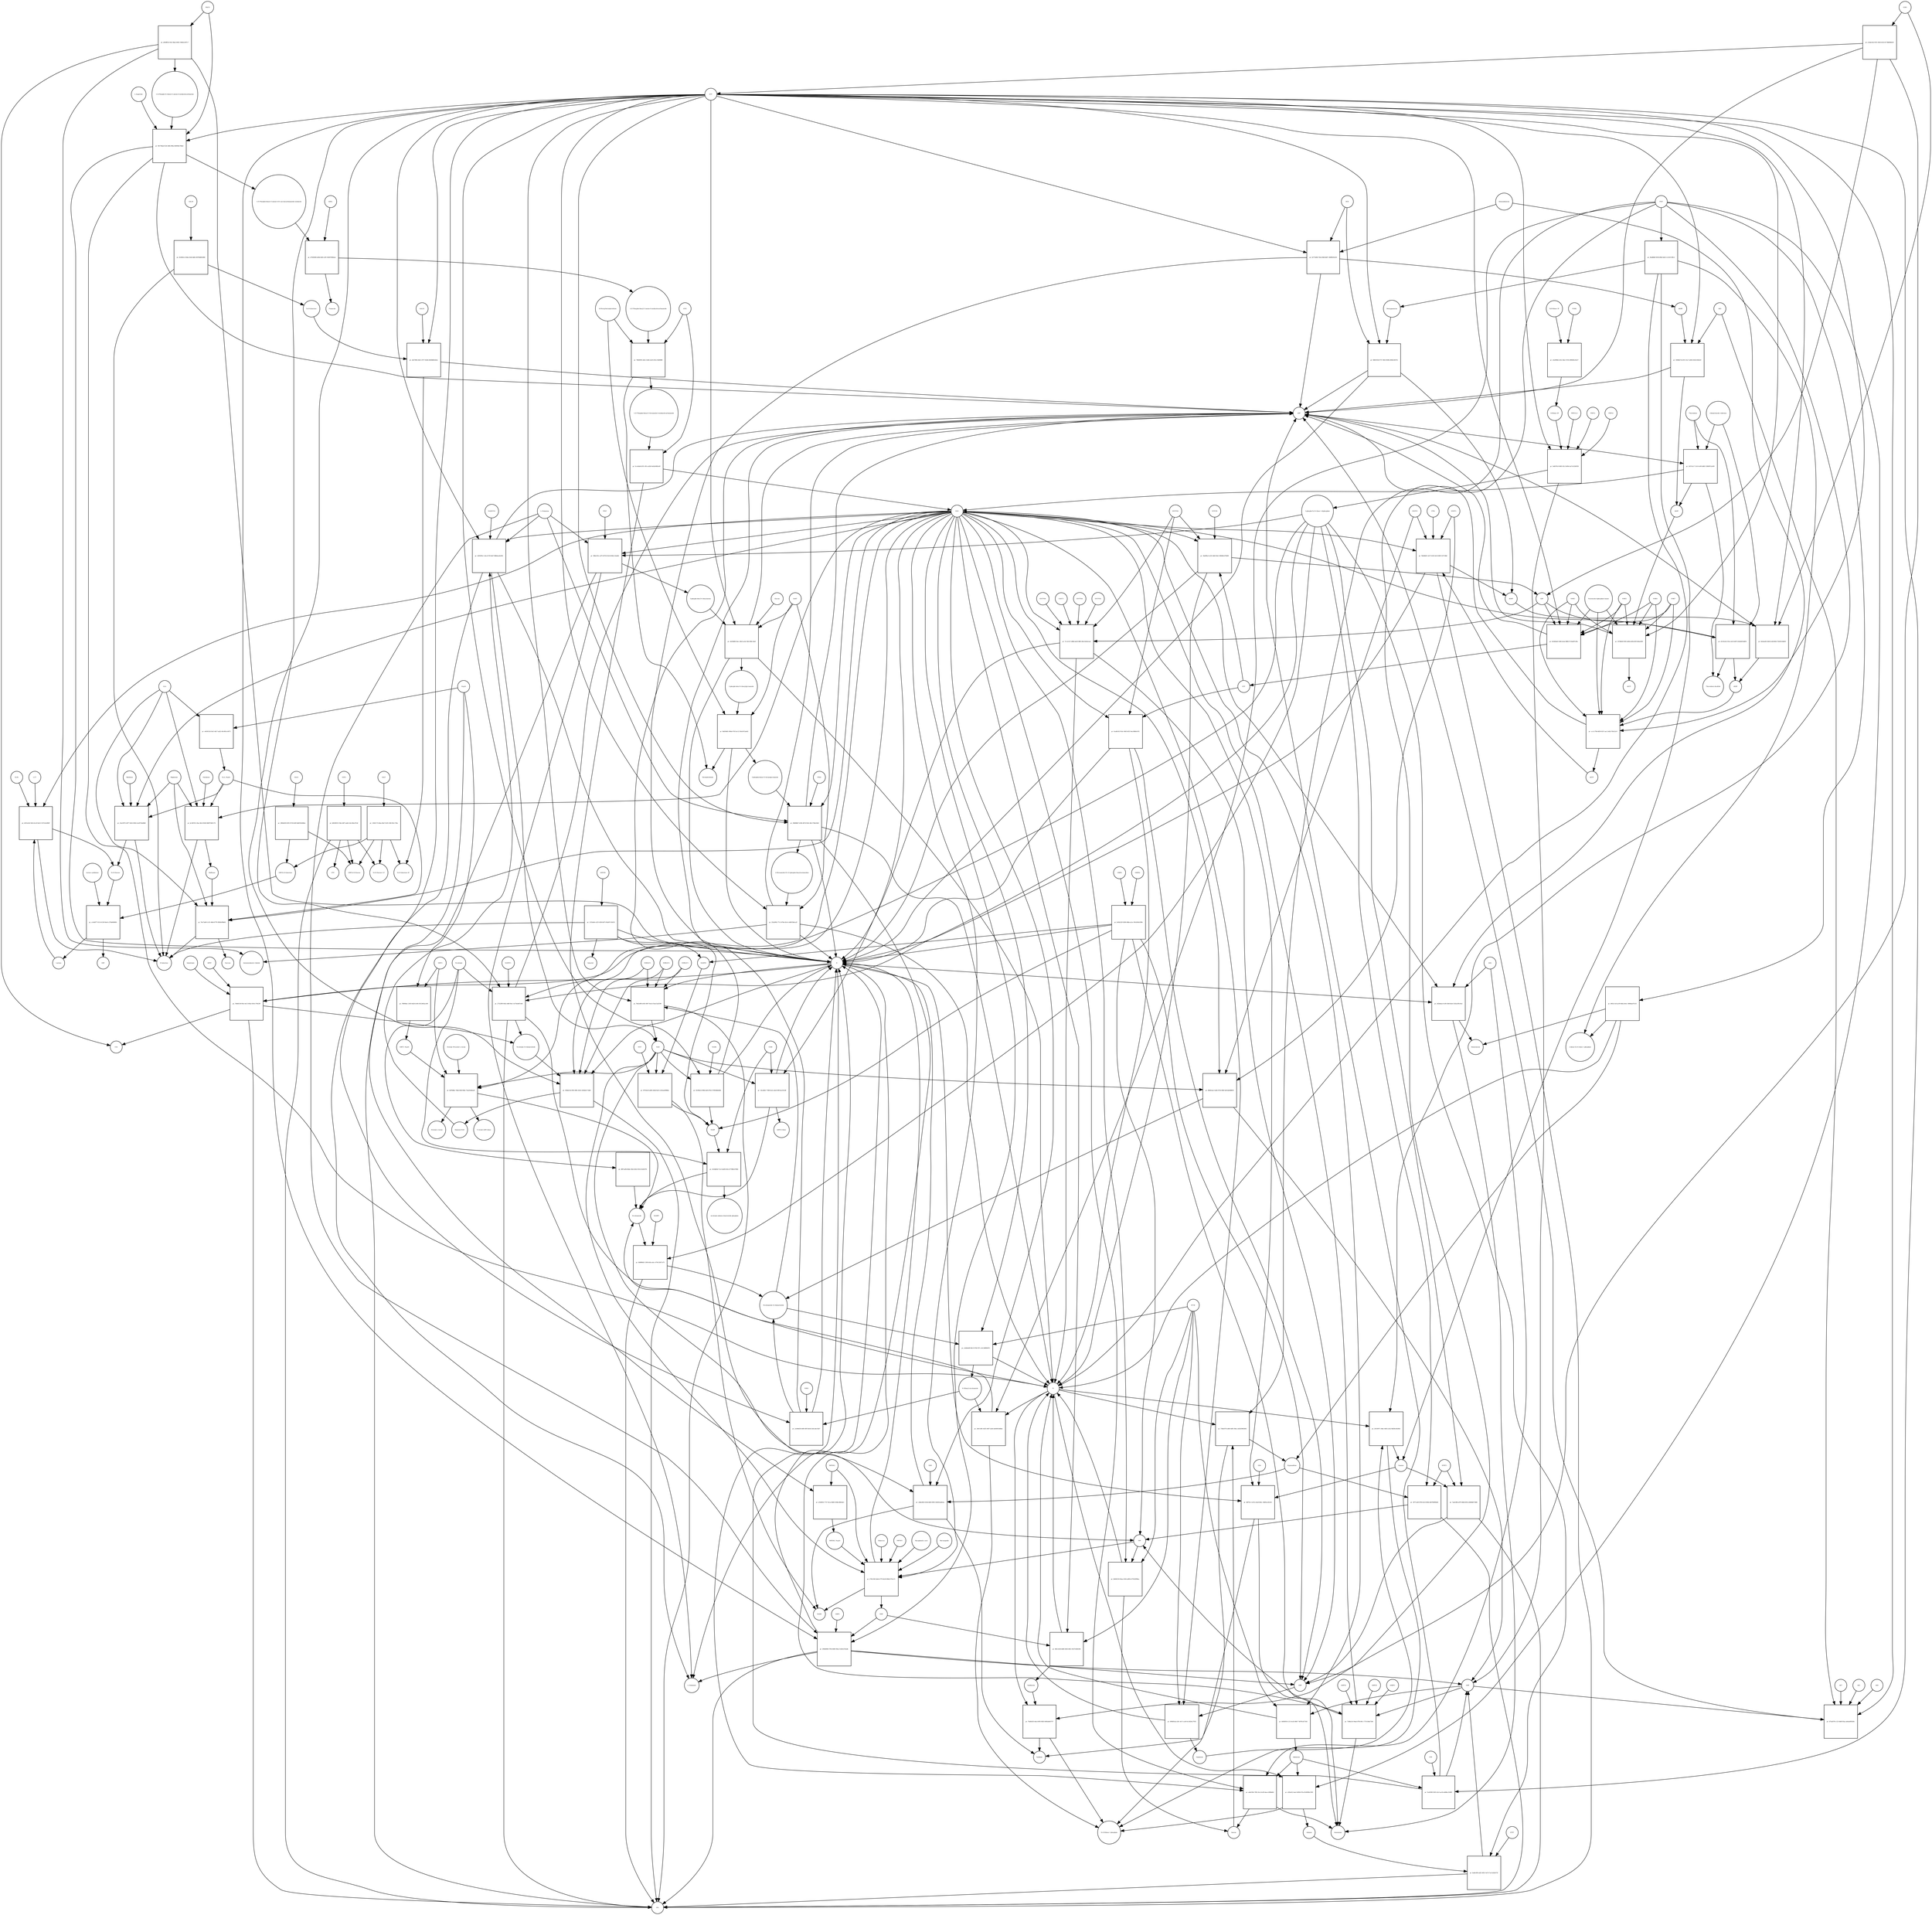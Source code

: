 strict digraph  {
"pr_81d3b5c2-83da-43e6-bd62-68706d852860" [annotation="", bipartite=1, cls=process, fontsize=4, label="pr_81d3b5c2-83da-43e6-bd62-68706d852860", shape=square];
"D-Galactose" [annotation="urn_miriam_obo.chebi_CHEBI%3A27667|urn_miriam_pubchem.compound_439353", bipartite=0, cls="simple chemical", fontsize=4, label="D-Galactose", shape=circle];
"Î±-D-Galactose" [annotation="urn_miriam_obo.chebi_CHEBI%3A28061|urn_miriam_pubchem.compound_439357", bipartite=0, cls="simple chemical", fontsize=4, label="Î±-D-Galactose", shape=circle];
GALM [annotation="", bipartite=0, cls=macromolecule, fontsize=4, label=GALM, shape=circle];
"pr_a9a70f6e-dbc5-4757-8e4b-d5d9db0b3d2a" [annotation="", bipartite=1, cls=process, fontsize=4, label="pr_a9a70f6e-dbc5-4757-8e4b-d5d9db0b3d2a", shape=square];
"Î±-D-Galactose-1P" [annotation="urn_miriam_obo.chebi_CHEBI%3A17973|urn_miriam_pubchem.compound_123912", bipartite=0, cls="simple chemical", fontsize=4, label="Î±-D-Galactose-1P", shape=circle];
GALK1 [annotation="", bipartite=0, cls=macromolecule, fontsize=4, label=GALK1, shape=circle];
ATP [annotation="urn_miriam_obo.chebi_CHEBI%3A15422|urn_miriam_pubchem.compound_5957", bipartite=0, cls="simple chemical", fontsize=4, label=ATP, shape=circle];
ADP [annotation="urn_miriam_obo.chebi_CHEBI%3A16761|urn_miriam_pubchem.compound_6022", bipartite=0, cls="simple chemical", fontsize=4, label=ADP, shape=circle];
"pr_13641172-bfaa-46a7-8c91-56fc59cc720a" [annotation="", bipartite=1, cls=process, fontsize=4, label="pr_13641172-bfaa-46a7-8c91-56fc59cc720a", shape=square];
"UDP-Î±-D-Galactose" [annotation="urn_miriam_obo.chebi_CHEBI%3A66914|urn_miriam_pubchem.compound_18068", bipartite=0, cls="simple chemical", fontsize=4, label="UDP-Î±-D-Galactose", shape=circle];
GALT [annotation="", bipartite=0, cls=macromolecule, fontsize=4, label=GALT, shape=circle];
"UDP-Î±-D-Glucose" [annotation="urn_miriam_obo.chebi_CHEBI%3A46229|urn_miriam_pubchem.compound_8629", bipartite=0, cls="simple chemical", fontsize=4, label="UDP-Î±-D-Glucose", shape=circle];
"Î±-D-Glucose-1-P" [annotation="urn_miriam_obo.chebi_CHEBI%3A29042|urn_miriam_pubchem.compound_439165", bipartite=0, cls="simple chemical", fontsize=4, label="Î±-D-Glucose-1-P", shape=circle];
"pr_b8430019-15be-4df7-aab6-1dcc66ec87a8" [annotation="", bipartite=1, cls=process, fontsize=4, label="pr_b8430019-15be-4df7-aab6-1dcc66ec87a8", shape=square];
UGP2 [annotation="", bipartite=0, cls=macromolecule, fontsize=4, label=UGP2, shape=circle];
PPi [annotation="urn_miriam_obo.chebi_CHEBI%3A18361|urn_miriam_pubchem.compound_644102", bipartite=0, cls="simple chemical", fontsize=4, label=PPi, shape=circle];
UTP [annotation="urn_miriam_obo.chebi_CHEBI%3A15713|urn_miriam_pubchem.compound_6133", bipartite=0, cls="simple chemical", fontsize=4, label=UTP, shape=circle];
"pr_39fde829-63f3-4729-b20f-bb4f182d48ee" [annotation="", bipartite=1, cls=process, fontsize=4, label="pr_39fde829-63f3-4729-b20f-bb4f182d48ee", shape=square];
GALE [annotation="", bipartite=0, cls=macromolecule, fontsize=4, label=GALE, shape=circle];
Lactose [annotation="urn_miriam_obo.chebi_CHEBI%3A17716|urn_miriam_pubchem.compound_440995", bipartite=0, cls="simple chemical", fontsize=4, label=Lactose, shape=circle];
"pr_b47ee5ef-5b1b-4cc8-9a33-1537e5a5fb9f" [annotation="", bipartite=1, cls=process, fontsize=4, label="pr_b47ee5ef-5b1b-4cc8-9a33-1537e5a5fb9f", shape=square];
GLB1 [annotation="", bipartite=0, cls=macromolecule, fontsize=4, label=GLB1, shape=circle];
LCT [annotation="", bipartite=0, cls=macromolecule, fontsize=4, label=LCT, shape=circle];
H2O [annotation="urn_miriam_obo.chebi_CHEBI%3A15377|urn_miriam_pubchem.compound_962", bipartite=0, cls="simple chemical", fontsize=4, label=H2O, shape=circle];
"Î±-D-Glucose" [annotation="urn_miriam_obo.chebi_CHEBI%3A28102|urn_miriam_pubchem.compound_79025", bipartite=0, cls="simple chemical", fontsize=4, label="Î±-D-Glucose", shape=circle];
"pr_1325abfe-e225-42fd-bb75-0fa607c5b535" [annotation="", bipartite=1, cls=process, fontsize=4, label="pr_1325abfe-e225-42fd-bb75-0fa607c5b535", shape=square];
Galacitol [annotation="urn_miriam_obo.chebi_CHEBI%3A16813|urn_miriam_pubchem.compound_11850", bipartite=0, cls="simple chemical", fontsize=4, label=Galacitol, shape=circle];
AKR1B1 [annotation="", bipartite=0, cls=macromolecule, fontsize=4, label=AKR1B1, shape=circle];
NADP [annotation="urn_miriam_obo.chebi_CHEBI%3A18009|urn_miriam_pubchem.compound_5886", bipartite=0, cls="simple chemical", fontsize=4, label=NADP, shape=circle];
NADPH [annotation="urn_miriam_obo.chebi_CHEBI%3A16474|urn_miriam_pubchem.compound_5884", bipartite=0, cls="simple chemical", fontsize=4, label=NADPH, shape=circle];
H [annotation="urn_miriam_obo.chebi_CHEBI%3A24636|urn_miriam_pubchem.compound_1038", bipartite=0, cls="simple chemical", fontsize=4, label=H, shape=circle];
Melibiose [annotation="urn_miriam_obo.chebi_CHEBI%3A28053|urn_miriam_pubchem.compound_440658", bipartite=0, cls="simple chemical", fontsize=4, label=Melibiose, shape=circle];
"pr_25a23972-d477-4422-85fd-2ca057ba86d6" [annotation="", bipartite=1, cls=process, fontsize=4, label="pr_25a23972-d477-4422-85fd-2ca057ba86d6", shape=square];
GLA [annotation="", bipartite=0, cls=macromolecule, fontsize=4, label=GLA, shape=circle];
GLA_Nsp14 [annotation="", bipartite=0, cls=complex, fontsize=4, label=GLA_Nsp14, shape=circle];
Migalastat [annotation="urn_miriam_pubmed_10866822|urn_miriam_obo.chebi_CHEBI%3A135923|urn_miriam_pubchem.compound_176077", bipartite=0, cls="simple chemical", fontsize=4, label=Migalastat, shape=circle];
Raffinose [annotation="urn_miriam_obo.chebi_CHEBI%3A16634|urn_miriam_pubchem.compound_439242", bipartite=0, cls="simple chemical", fontsize=4, label=Raffinose, shape=circle];
"pr_74e73a80-1c91-44b4-8778-5ffdfef9bb92" [annotation="", bipartite=1, cls=process, fontsize=4, label="pr_74e73a80-1c91-44b4-8778-5ffdfef9bb92", shape=square];
Sucrose [annotation="urn_miriam_obo.chebi_CHEBI%3A17992|urn_miriam_pubchem.compound_5988", bipartite=0, cls="simple chemical", fontsize=4, label=Sucrose, shape=circle];
"pr_cc0af677-6114-4138-9ee6-c27bd44866fc" [annotation="", bipartite=1, cls=process, fontsize=4, label="pr_cc0af677-6114-4138-9ee6-c27bd44866fc", shape=square];
"lactose synthetase" [annotation="", bipartite=0, cls=complex, fontsize=4, label="lactose synthetase", shape=circle];
UDP [annotation="urn_miriam_obo.chebi_CHEBI%3A17659|urn_miriam_pubchem.compound_6031", bipartite=0, cls="simple chemical", fontsize=4, label=UDP, shape=circle];
Stachyose [annotation="urn_miriam_obo.chebi_CHEBI%3A17164|urn_miriam_pubchem.compound_439531", bipartite=0, cls="simple chemical", fontsize=4, label=Stachyose, shape=circle];
"pr_bc3407d1-2fae-44c6-85df-48d973b0117b" [annotation="", bipartite=1, cls=process, fontsize=4, label="pr_bc3407d1-2fae-44c6-85df-48d973b0117b", shape=square];
NAD [annotation="urn_miriam_obo.chebi_CHEBI%3A15846|urn_miriam_pubchem.compound_5892", bipartite=0, cls="simple chemical", fontsize=4, label=NAD, shape=circle];
"pr_921ffbc4-938b-4af4-87b3-570f5d64d28d" [annotation="", bipartite=1, cls=process, fontsize=4, label="pr_921ffbc4-938b-4af4-87b3-570f5d64d28d", shape=square];
NADK [annotation="", bipartite=0, cls=macromolecule, fontsize=4, label=NADK, shape=circle];
"pr_07f18cd5-a685-42bd-9a53-c63eaa499b8a" [annotation="", bipartite=1, cls=process, fontsize=4, label="pr_07f18cd5-a685-42bd-9a53-c63eaa499b8a", shape=square];
NADH [annotation="urn_miriam_obo.chebi_CHEBI%3A16908|urn_miriam_pubchem.compound_439153", bipartite=0, cls="simple chemical", fontsize=4, label=NADH, shape=circle];
NNT [annotation="", bipartite=0, cls=macromolecule, fontsize=4, label=NNT, shape=circle];
"Deamino-NAD" [annotation="urn_miriam_obo.chebi_CHEBI%3A18304|urn_miriam_pubchem.compound_135421870", bipartite=0, cls="simple chemical", fontsize=4, label="Deamino-NAD", shape=circle];
"pr_4291f05e-1cda-4178-9ed7-98b6eee8cf82" [annotation="", bipartite=1, cls=process, fontsize=4, label="pr_4291f05e-1cda-4178-9ed7-98b6eee8cf82", shape=square];
NADSYN1 [annotation=urn_miriam_pubmed_12547821, bipartite=0, cls=macromolecule, fontsize=4, label=NADSYN1, shape=circle];
"L-Glutamine" [annotation="urn_miriam_obo.chebi_CHEBI%3A18050|urn_miriam_pubchem.compound_5961", bipartite=0, cls="simple chemical", fontsize=4, label="L-Glutamine", shape=circle];
"L-Glutamate" [annotation="urn_miriam_obo.chebi_CHEBI%3A16015|urn_miriam_pubchem.compound_33032", bipartite=0, cls="simple chemical", fontsize=4, label="L-Glutamate", shape=circle];
"Nicotinamide D-ribonucleotide" [annotation="urn_miriam_obo.chebi_CHEBI%3A16171|urn_miriam_pubchem.compound_14180", bipartite=0, cls="simple chemical", fontsize=4, label="Nicotinamide D-ribonucleotide", shape=circle];
"pr_7b62e8f8-e656-4947-8ecb-f1da13a2f290" [annotation="", bipartite=1, cls=process, fontsize=4, label="pr_7b62e8f8-e656-4947-8ecb-f1da13a2f290", shape=square];
NMNAT2 [annotation=urn_miriam_pubmed_12359228, bipartite=0, cls=macromolecule, fontsize=4, label=NMNAT2, shape=circle];
NMNAT1 [annotation=urn_miriam_pubmed_12359228, bipartite=0, cls=macromolecule, fontsize=4, label=NMNAT1, shape=circle];
NMNAT3 [annotation=urn_miriam_pubmed_17402747, bipartite=0, cls=macromolecule, fontsize=4, label=NMNAT3, shape=circle];
"pr_069d1aee-5a46-4726-946f-0a91de088839" [annotation="", bipartite=1, cls=process, fontsize=4, label="pr_069d1aee-5a46-4726-946f-0a91de088839", shape=square];
ENPP1 [annotation="", bipartite=0, cls=macromolecule, fontsize=4, label=ENPP1, shape=circle];
ENPP3 [annotation="", bipartite=0, cls=macromolecule, fontsize=4, label=ENPP3, shape=circle];
AMP [annotation="urn_miriam_obo.chebi_CHEBI%3A16027|urn_miriam_pubchem.compound_6083", bipartite=0, cls="simple chemical", fontsize=4, label=AMP, shape=circle];
"N-Ribosyl-nicotinamide" [annotation="urn_miriam_obo.chebi_CHEBI%3A15927|urn_miriam_pubchem.compound_439924", bipartite=0, cls="simple chemical", fontsize=4, label="N-Ribosyl-nicotinamide", shape=circle];
"pr_2cb84d38-4489-4f0f-8e0d-3efecdec02b7" [annotation="", bipartite=1, cls=process, fontsize=4, label="pr_2cb84d38-4489-4f0f-8e0d-3efecdec02b7", shape=square];
NRK1 [annotation="", bipartite=0, cls=macromolecule, fontsize=4, label=NRK1, shape=circle];
"pr_e2dd4a88-86c9-4746-957c-e0c3d8800d7c" [annotation="", bipartite=1, cls=process, fontsize=4, label="pr_e2dd4a88-86c9-4746-957c-e0c3d8800d7c", shape=square];
NT5E [annotation=urn_miriam_pubmed_2848759, bipartite=0, cls=macromolecule, fontsize=4, label=NT5E, shape=circle];
Pi [annotation="urn_miriam_obo.chebi_CHEBI%3A18367|urn_miriam_pubchem.compound_1061", bipartite=0, cls="simple chemical", fontsize=4, label=Pi, shape=circle];
Nicotinate [annotation="urn_miriam_obo.chebi_CHEBI%3A32544|urn_miriam_pubchem.compound_937", bipartite=0, cls="simple chemical", fontsize=4, label=Nicotinate, shape=circle];
"pr_1b1b8d5d-7ce3-4a89-b53e-d77086c67884" [annotation="", bipartite=1, cls=process, fontsize=4, label="pr_1b1b8d5d-7ce3-4a89-b53e-d77086c67884", shape=square];
Nicotinamide [annotation="urn_miriam_obo.chebi_CHEBI%3A17154|urn_miriam_pubchem.compound_936", bipartite=0, cls="simple chemical", fontsize=4, label=Nicotinamide, shape=circle];
CD38 [annotation=urn_miriam_pubmed_16690024, bipartite=0, cls=macromolecule, fontsize=4, label=CD38, shape=circle];
"nicotinate-adenine dinucleotide phosphate" [annotation="urn_miriam_obo.chebi_CHEBI%3A75967|urn_miriam_pubchem.compound_71768143", bipartite=0, cls="simple chemical", fontsize=4, label="nicotinate-adenine dinucleotide phosphate", shape=circle];
"pr_4b8886d3-1308-443a-a4cc-670c53617e75" [annotation="", bipartite=1, cls=process, fontsize=4, label="pr_4b8886d3-1308-443a-a4cc-670c53617e75", shape=square];
NAMPT [annotation="", bipartite=0, cls=macromolecule, fontsize=4, label=NAMPT, shape=circle];
"5-phospho-Î±-D-ribose 1-diphosphate" [annotation="urn_miriam_obo.chebi_CHEBI%3A17111|urn_miriam_pubchem.compound_7339", bipartite=0, cls="simple chemical", fontsize=4, label="5-phospho-Î±-D-ribose 1-diphosphate", shape=circle];
"pr_1b611d81-6d35-4407-afa8-eb44001b6bbe" [annotation="", bipartite=1, cls=process, fontsize=4, label="pr_1b611d81-6d35-4407-afa8-eb44001b6bbe", shape=square];
PNP [annotation="", bipartite=0, cls=macromolecule, fontsize=4, label=PNP, shape=circle];
"Î±-D-Ribose 1-phosphate" [annotation="urn_miriam_obo.chebi_CHEBI%3A16300|urn_miriam_pubchem.compound_439236", bipartite=0, cls="simple chemical", fontsize=4, label="Î±-D-Ribose 1-phosphate", shape=circle];
"pr_8d7fb8bc-7b4d-43fd-944e-72ae01b8ea4f" [annotation="", bipartite=1, cls=process, fontsize=4, label="pr_8d7fb8bc-7b4d-43fd-944e-72ae01b8ea4f", shape=square];
SIRT5 [annotation=urn_miriam_pubmed_17694089, bipartite=0, cls=macromolecule, fontsize=4, label=SIRT5, shape=circle];
SIRT5_Nsp14 [annotation="", bipartite=0, cls=complex, fontsize=4, label=SIRT5_Nsp14, shape=circle];
"Histone N6-acetyl-L-lysine" [annotation="urn_miriam_pubchem.substance_5094", bipartite=0, cls="simple chemical", fontsize=4, label="Histone N6-acetyl-L-lysine", shape=circle];
"O-Acetyl-ADP-ribose" [annotation="urn_miriam_obo.chebi_CHEBI%3A76279|urn_miriam_pubchem.compound_72193709", bipartite=0, cls="simple chemical", fontsize=4, label="O-Acetyl-ADP-ribose", shape=circle];
"Histone-L-lysine" [annotation="urn_miriam_obo.chebi_CHEBI%3A5738|urn_miriam_pubchem.substance_5447|urn_miriam_pubchem.substance_223439948", bipartite=0, cls="simple chemical", fontsize=4, label="Histone-L-lysine", shape=circle];
"pr_14ced0a7-7949-4a1e-abc6-0fb7aec021d6" [annotation="", bipartite=1, cls=process, fontsize=4, label="pr_14ced0a7-7949-4a1e-abc6-0fb7aec021d6", shape=square];
"ADP-D-ribose" [annotation="urn_miriam_obo.chebi_CHEBI%3A16960|urn_miriam_pubchem.compound_33576", bipartite=0, cls="simple chemical", fontsize=4, label="ADP-D-ribose", shape=circle];
"Nicotinate D-ribonucleotide" [annotation="urn_miriam_obo.chebi_CHEBI%3A15763|urn_miriam_pubchem.compound_121992", bipartite=0, cls="simple chemical", fontsize=4, label="Nicotinate D-ribonucleotide", shape=circle];
"pr_594de102-f95f-499c-8241-410b421718d5" [annotation="", bipartite=1, cls=process, fontsize=4, label="pr_594de102-f95f-499c-8241-410b421718d5", shape=square];
Quinolinate [annotation="urn_miriam_obo.chebi_CHEBI%3A16675|urn_miriam_pubchem.compound_1066", bipartite=0, cls="simple chemical", fontsize=4, label=Quinolinate, shape=circle];
"pr_7d0d6138-f8cb-4e15-85b2-8341c79423ff" [annotation="", bipartite=1, cls=process, fontsize=4, label="pr_7d0d6138-f8cb-4e15-85b2-8341c79423ff", shape=square];
QPRT [annotation="", bipartite=0, cls=macromolecule, fontsize=4, label=QPRT, shape=circle];
CO2 [annotation="urn_miriam_obo.chebi_CHEBI%3A16526|urn_miriam_pubchem.compound_280", bipartite=0, cls="simple chemical", fontsize=4, label=CO2, shape=circle];
"pr_27322ff8-9d3a-4d8f-9bc1-b176eb847a66" [annotation="", bipartite=1, cls=process, fontsize=4, label="pr_27322ff8-9d3a-4d8f-9bc1-b176eb847a66", shape=square];
NAPRT1 [annotation="", bipartite=0, cls=macromolecule, fontsize=4, label=NAPRT1, shape=circle];
"pr_08f7ae9b-8b4e-45b2-b9c6-953c51d41976" [annotation="", bipartite=1, cls=process, fontsize=4, label="pr_08f7ae9b-8b4e-45b2-b9c6-953c51d41976", shape=square];
"Î±D-Ribose 1P" [annotation="urn_miriam_obo.chebi_CHEBI%3A16300|urn_miriam_pubchem.compound_439236", bipartite=0, cls="simple chemical", fontsize=4, label="Î±D-Ribose 1P", shape=circle];
"pr_a5a496bb-2d1e-4ba1-9192-df9b90a18e37" [annotation="", bipartite=1, cls=process, fontsize=4, label="pr_a5a496bb-2d1e-4ba1-9192-df9b90a18e37", shape=square];
"D-Ribose 5P" [annotation="urn_miriam_obo.chebi_CHEBI%3A78679|urn_miriam_pubchem.compound_439167", bipartite=0, cls="simple chemical", fontsize=4, label="D-Ribose 5P", shape=circle];
PGM2 [annotation="", bipartite=0, cls=macromolecule, fontsize=4, label=PGM2, shape=circle];
"pr_3edb79c0-6483-45c3-b69e-ba7cb12b9250" [annotation="", bipartite=1, cls=process, fontsize=4, label="pr_3edb79c0-6483-45c3-b69e-ba7cb12b9250", shape=square];
PRPS1 [annotation="", bipartite=0, cls=macromolecule, fontsize=4, label=PRPS1, shape=circle];
PRPS2 [annotation="", bipartite=0, cls=macromolecule, fontsize=4, label=PRPS2, shape=circle];
PRPS1L1 [annotation="", bipartite=0, cls=macromolecule, fontsize=4, label=PRPS1L1, shape=circle];
"pr_586e325c-a27f-4576-813d-9c9b2c14a0d2" [annotation="", bipartite=1, cls=process, fontsize=4, label="pr_586e325c-a27f-4576-813d-9c9b2c14a0d2", shape=square];
"5-phospho-beta-D-ribosylamine" [annotation="urn_miriam_obo.chebi_CHEBI%3A37737|urn_miriam_pubchem.compound_439905", bipartite=0, cls="simple chemical", fontsize=4, label="5-phospho-beta-D-ribosylamine", shape=circle];
PPAT [annotation="", bipartite=0, cls=macromolecule, fontsize=4, label=PPAT, shape=circle];
"pr_e8c9b0f6-5bcc-4fe0-acb2-3b5c596c14e8" [annotation="", bipartite=1, cls=process, fontsize=4, label="pr_e8c9b0f6-5bcc-4fe0-acb2-3b5c596c14e8", shape=square];
"5-phospho-beta-D-ribosylglycinamide" [annotation="urn_miriam_obo.chebi_CHEBI%3A143788|urn_miriam_pubchem.compound_129630972", bipartite=0, cls="simple chemical", fontsize=4, label="5-phospho-beta-D-ribosylglycinamide", shape=circle];
GART [annotation="", bipartite=0, cls=macromolecule, fontsize=4, label=GART, shape=circle];
Glycine [annotation="urn_miriam_obo.chebi_CHEBI%3A15428|urn_miriam_pubchem.compound_750", bipartite=0, cls="simple chemical", fontsize=4, label=Glycine, shape=circle];
"pr_6bd54b81-80bd-4743-bc12-5feb1915ab42" [annotation="", bipartite=1, cls=process, fontsize=4, label="pr_6bd54b81-80bd-4743-bc12-5feb1915ab42", shape=square];
"5-phosphoribosyl-N-formylglycinamide" [annotation="urn_miriam_pubchem.compound_129652037", bipartite=0, cls="simple chemical", fontsize=4, label="5-phosphoribosyl-N-formylglycinamide", shape=circle];
"10-Formyltetrahydrofolate" [annotation="urn_miriam_obo.chebi_CHEBI%3A15637|urn_miriam_pubchem.compound_135450591", bipartite=0, cls="simple chemical", fontsize=4, label="10-Formyltetrahydrofolate", shape=circle];
Tetrahydrofolate [annotation="urn_miriam_obo.chebi_CHEBI%3A67016|urn_miriam_pubchem.compound_135444742", bipartite=0, cls="simple chemical", fontsize=4, label=Tetrahydrofolate, shape=circle];
"pr_39d68b67-d23b-467d-93e5-46c170de16d2" [annotation="", bipartite=1, cls=process, fontsize=4, label="pr_39d68b67-d23b-467d-93e5-46c170de16d2", shape=square];
"2-(Formamido)-N1-(5'-phosphoribosyl)acetamidine" [annotation="urn_miriam_pubchem.compound_5462266", bipartite=0, cls="simple chemical", fontsize=4, label="2-(Formamido)-N1-(5'-phosphoribosyl)acetamidine", shape=circle];
PFAS [annotation="", bipartite=0, cls=macromolecule, fontsize=4, label=PFAS, shape=circle];
"pr_332af962-77c3-478e-b5c4-c4d815b6ca2f" [annotation="", bipartite=1, cls=process, fontsize=4, label="pr_332af962-77c3-478e-b5c4-c4d815b6ca2f", shape=square];
"Aminoimidazole ribotide" [annotation="urn_miriam_obo.chebi_CHEBI%3A138560|urn_miriam_pubchem.compound_161500", bipartite=0, cls="simple chemical", fontsize=4, label="Aminoimidazole ribotide", shape=circle];
"pr_a85dff2b-35a5-4bae-b945-19d42cef47c7" [annotation="", bipartite=1, cls=process, fontsize=4, label="pr_a85dff2b-35a5-4bae-b945-19d42cef47c7", shape=square];
"1-(5-Phospho-D-ribosyl)-5-amino-4-imidazolecarboxylate" [annotation="urn_miriam_obo.chebi_CHEBI%3A28413|urn_miriam_pubchem.compound_165388", bipartite=0, cls="simple chemical", fontsize=4, label="1-(5-Phospho-D-ribosyl)-5-amino-4-imidazolecarboxylate", shape=circle];
PAICS [annotation="", bipartite=0, cls=macromolecule, fontsize=4, label=PAICS, shape=circle];
"pr_901706ad-f524-44fb-906a-849094e798a0" [annotation="", bipartite=1, cls=process, fontsize=4, label="pr_901706ad-f524-44fb-906a-849094e798a0", shape=square];
"1-(5'-Phosphoribosyl)-5-amino-4-(N-succinocarboxamide)-imidazole" [annotation="urn_miriam_obo.chebi_CHEBI%3A18319|urn_miriam_pubchem.compound_160666", bipartite=0, cls="simple chemical", fontsize=4, label="1-(5'-Phosphoribosyl)-5-amino-4-(N-succinocarboxamide)-imidazole", shape=circle];
"L-Aspartate" [annotation="urn_miriam_obo.chebi_CHEBI%3A17053|urn_miriam_pubchem.compound_5960", bipartite=0, cls="simple chemical", fontsize=4, label="L-Aspartate", shape=circle];
"pr_d7569369-e60d-442f-a1ff-534297460eee" [annotation="", bipartite=1, cls=process, fontsize=4, label="pr_d7569369-e60d-442f-a1ff-534297460eee", shape=square];
"1-(5'-Phosphoribosyl)-5-amino-4-imidazolecarboxamide" [annotation="urn_miriam_obo.chebi_CHEBI%3A18406|urn_miriam_pubchem.compound_65110", bipartite=0, cls="simple chemical", fontsize=4, label="1-(5'-Phosphoribosyl)-5-amino-4-imidazolecarboxamide", shape=circle];
ADSL [annotation="", bipartite=0, cls=macromolecule, fontsize=4, label=ADSL, shape=circle];
Fumarate [annotation="urn_miriam_obo.chebi_CHEBI%3A29806|urn_miriam_pubchem.compound_5460307", bipartite=0, cls="simple chemical", fontsize=4, label=Fumarate, shape=circle];
"pr_78828955-de4c-42d4-a5a9-e92cc5b40888" [annotation="", bipartite=1, cls=process, fontsize=4, label="pr_78828955-de4c-42d4-a5a9-e92cc5b40888", shape=square];
"1-(5'-Phosphoribosyl)-5-formamido-4-imidazolecarboxamide" [annotation="urn_miriam_obo.chebi_CHEBI%3A18381|urn_miriam_pubchem.compound_166760", bipartite=0, cls="simple chemical", fontsize=4, label="1-(5'-Phosphoribosyl)-5-formamido-4-imidazolecarboxamide", shape=circle];
ATIC [annotation="", bipartite=0, cls=macromolecule, fontsize=4, label=ATIC, shape=circle];
"pr_fcce0abd-b351-4f1e-a62b-9ed2e06b5e0f" [annotation="", bipartite=1, cls=process, fontsize=4, label="pr_fcce0abd-b351-4f1e-a62b-9ed2e06b5e0f", shape=square];
IMP [annotation="urn_miriam_obo.chebi_CHEBI%3A17202|urn_miriam_pubchem.compound_135398640", bipartite=0, cls="simple chemical", fontsize=4, label=IMP, shape=circle];
"pr_2745c942-bdeb-4776-8a56-8fddc570ce7c" [annotation="", bipartite=1, cls=process, fontsize=4, label="pr_2745c942-bdeb-4776-8a56-8fddc570ce7c", shape=square];
XMP [annotation="urn_miriam_obo.chebi_CHEBI%3A15652|urn_miriam_pubchem.compound_73323", bipartite=0, cls="simple chemical", fontsize=4, label=XMP, shape=circle];
IMPDH1 [annotation="", bipartite=0, cls=macromolecule, fontsize=4, label=IMPDH1, shape=circle];
IMPDH2 [annotation="", bipartite=0, cls=macromolecule, fontsize=4, label=IMPDH2, shape=circle];
IMPDH2_Nsp14 [annotation="", bipartite=0, cls=complex, fontsize=4, label=IMPDH2_Nsp14, shape=circle];
"Mycophenolic acid" [annotation="urn_miriam_pubmed_5799033|urn_miriam_obo.chebi_CHEBI%3A168396|urn_miriam_pubchem.compound_446541", bipartite=0, cls="simple chemical", fontsize=4, label="Mycophenolic acid", shape=circle];
Merimepodib [annotation="urn_miriam_pubmed_10878288|urn_miriam_pubchem.compound_53241", bipartite=0, cls="simple chemical", fontsize=4, label=Merimepodib, shape=circle];
Ribavirin [annotation="urn_miriam_pubmed_22555152|urn_miriam_obo.chebi_CHEBI%3A63580|urn_miriam_pubchem.compound_37542", bipartite=0, cls="simple chemical", fontsize=4, label=Ribavirin, shape=circle];
"pr_290d4968-5766-4680-95ba-51d43cf35edb" [annotation="", bipartite=1, cls=process, fontsize=4, label="pr_290d4968-5766-4680-95ba-51d43cf35edb", shape=square];
GMP [annotation="urn_miriam_obo.chebi_CHEBI%3A17345|urn_miriam_pubchem.compound_135398631", bipartite=0, cls="simple chemical", fontsize=4, label=GMP, shape=circle];
GMPS [annotation=urn_miriam_pubmed_8089153, bipartite=0, cls=macromolecule, fontsize=4, label=GMPS, shape=circle];
"pr_e1daec8a-0101-45b3-b514-617db6f48e50" [annotation="", bipartite=1, cls=process, fontsize=4, label="pr_e1daec8a-0101-45b3-b514-617db6f48e50", shape=square];
GDP [annotation="urn_miriam_obo.chebi_CHEBI%3A17552|urn_miriam_pubchem.compound_135398619", bipartite=0, cls="simple chemical", fontsize=4, label=GDP, shape=circle];
GUK1 [annotation=urn_miriam_pubmed_8663313, bipartite=0, cls=macromolecule, fontsize=4, label=GUK1, shape=circle];
"pr_b32404e8-5248-4cda-9808-57c9a697cf9a" [annotation="", bipartite=1, cls=process, fontsize=4, label="pr_b32404e8-5248-4cda-9808-57c9a697cf9a", shape=square];
GTP [annotation="urn_miriam_obo.chebi_CHEBI%3A15996|urn_miriam_pubchem.compound_35398633", bipartite=0, cls="simple chemical", fontsize=4, label=GTP, shape=circle];
NME3 [annotation="", bipartite=0, cls=macromolecule, fontsize=4, label=NME3, shape=circle];
"Nucleoside diphosphate kinase" [annotation="", bipartite=0, cls=complex, fontsize=4, label="Nucleoside diphosphate kinase", shape=circle];
NME5 [annotation="", bipartite=0, cls=macromolecule, fontsize=4, label=NME5, shape=circle];
NME6 [annotation="", bipartite=0, cls=macromolecule, fontsize=4, label=NME6, shape=circle];
NME7 [annotation="", bipartite=0, cls=macromolecule, fontsize=4, label=NME7, shape=circle];
"pr_d1232cb3-351a-4c02-b875-02d3d553df55" [annotation="", bipartite=1, cls=process, fontsize=4, label="pr_d1232cb3-351a-4c02-b875-02d3d553df55", shape=square];
dGDP [annotation="urn_miriam_obo.chebi_CHEBI%3A28862|urn_miriam_pubchem.compound_135398595", bipartite=0, cls="simple chemical", fontsize=4, label=dGDP, shape=circle];
"ribonucleoside reductase" [annotation="", bipartite=0, cls=complex, fontsize=4, label="ribonucleoside reductase", shape=circle];
Thioredoxin [annotation="urn_miriam_obo.chebi_CHEBI%3A15033|urn_miriam_pubchem.substance_223441017|urn_miriam_pubchem.substance_3635", bipartite=0, cls="simple chemical", fontsize=4, label=Thioredoxin, shape=circle];
"Thioredoxin disulfide" [annotation="urn_miriam_obo.chebi_CHEBI%3A18191|urn_miriam_pubchem.substance_11533266|urn_miriam_pubchem.substance_3636", bipartite=0, cls="simple chemical", fontsize=4, label="Thioredoxin disulfide", shape=circle];
"pr_ccc1c79b-8d38-41b7-aec2-dd2c7d5e22c9" [annotation="", bipartite=1, cls=process, fontsize=4, label="pr_ccc1c79b-8d38-41b7-aec2-dd2c7d5e22c9", shape=square];
dGTP [annotation="urn_miriam_obo.chebi_CHEBI%3A16497|urn_miriam_pubchem.compound_135398599", bipartite=0, cls="simple chemical", fontsize=4, label=dGTP, shape=circle];
dGMP [annotation="urn_miriam_obo.chebi_CHEBI%3A16192|urn_miriam_pubchem.compound_135398597", bipartite=0, cls="simple chemical", fontsize=4, label=dGMP, shape=circle];
"pr_feb3ae00-20d3-4c48-8f43-7fe92514b91f" [annotation="", bipartite=1, cls=process, fontsize=4, label="pr_feb3ae00-20d3-4c48-8f43-7fe92514b91f", shape=square];
Deoxyguanosine [annotation="urn_miriam_obo.chebi_CHEBI%3A17172|urn_miriam_pubchem.compound_135398592", bipartite=0, cls="simple chemical", fontsize=4, label=Deoxyguanosine, shape=circle];
"pr_9d82933b-9737-4fb3-8588-ef0bfcbf507e" [annotation="", bipartite=1, cls=process, fontsize=4, label="pr_9d82933b-9737-4fb3-8588-ef0bfcbf507e", shape=square];
DCK [annotation="", bipartite=0, cls=macromolecule, fontsize=4, label=DCK, shape=circle];
"pr_3fad86df-9258-4f4b-9a4f-c1c431519fc2" [annotation="", bipartite=1, cls=process, fontsize=4, label="pr_3fad86df-9258-4f4b-9a4f-c1c431519fc2", shape=square];
Guanine [annotation="urn_miriam_obo.chebi_CHEBI%3A16235|urn_miriam_pubchem.compound_135398634", bipartite=0, cls="simple chemical", fontsize=4, label=Guanine, shape=circle];
"2-deoxy-Î±-D-ribose 1-phosphate" [annotation="urn_miriam_obo.chebi_CHEBI%3A28542|urn_miriam_pubchem.compound_439287", bipartite=0, cls="simple chemical", fontsize=4, label="2-deoxy-Î±-D-ribose 1-phosphate", shape=circle];
"pr_78e84b91-4c07-4165-8c45-80f1133719b8" [annotation="", bipartite=1, cls=process, fontsize=4, label="pr_78e84b91-4c07-4165-8c45-80f1133719b8", shape=square];
ITPA [annotation="", bipartite=0, cls=macromolecule, fontsize=4, label=ITPA, shape=circle];
"pr_7aafc8fb-a979-46b0-8f32-ef0b0b673486" [annotation="", bipartite=1, cls=process, fontsize=4, label="pr_7aafc8fb-a979-46b0-8f32-ef0b0b673486", shape=square];
HPRT1 [annotation="", bipartite=0, cls=macromolecule, fontsize=4, label=HPRT1, shape=circle];
Guanosine [annotation="urn_miriam_obo.chebi_CHEBI%3A16750|urn_miriam_pubchem.compound_135398635", bipartite=0, cls="simple chemical", fontsize=4, label=Guanosine, shape=circle];
"pr_20318971-44dc-4b92-a1b2-9bd56c6b30b1" [annotation="", bipartite=1, cls=process, fontsize=4, label="pr_20318971-44dc-4b92-a1b2-9bd56c6b30b1", shape=square];
"pr_696681da-e20c-4e7c-ac49-4c3428c27935" [annotation="", bipartite=1, cls=process, fontsize=4, label="pr_696681da-e20c-4e7c-ac49-4c3428c27935", shape=square];
"pr_34a0f6a3-e225-44d5-84c3-90648c478289" [annotation="", bipartite=1, cls=process, fontsize=4, label="pr_34a0f6a3-e225-44d5-84c3-90648c478289", shape=square];
ENTPD2 [annotation="", bipartite=0, cls=macromolecule, fontsize=4, label=ENTPD2, shape=circle];
NTPCR [annotation="", bipartite=0, cls=macromolecule, fontsize=4, label=NTPCR, shape=circle];
"pr_6cadb142-91dc-40d5-bf25-9ee348b0c951" [annotation="", bipartite=1, cls=process, fontsize=4, label="pr_6cadb142-91dc-40d5-bf25-9ee348b0c951", shape=square];
"pr_7cc1a7a7-489d-4a93-98f2-00a7e83a5cab" [annotation="", bipartite=1, cls=process, fontsize=4, label="pr_7cc1a7a7-489d-4a93-98f2-00a7e83a5cab", shape=square];
ENTPD4 [annotation="", bipartite=0, cls=macromolecule, fontsize=4, label=ENTPD4, shape=circle];
ENTPD5 [annotation="", bipartite=0, cls=macromolecule, fontsize=4, label=ENTPD5, shape=circle];
ENTPD6 [annotation="", bipartite=0, cls=macromolecule, fontsize=4, label=ENTPD6, shape=circle];
CANT1 [annotation="", bipartite=0, cls=macromolecule, fontsize=4, label=CANT1, shape=circle];
"pr_8c6b222f-6286-46bb-a2ce-39cb540c839b" [annotation="", bipartite=1, cls=process, fontsize=4, label="pr_8c6b222f-6286-46bb-a2ce-39cb540c839b", shape=square];
GMPR [annotation="", bipartite=0, cls=macromolecule, fontsize=4, label=GMPR, shape=circle];
GMPR2 [annotation="", bipartite=0, cls=macromolecule, fontsize=4, label=GMPR2, shape=circle];
Ammonium [annotation="urn_miriam_obo.chebi_CHEBI%3A28938|urn_miriam_pubchem.compound_223", bipartite=0, cls="simple chemical", fontsize=4, label=Ammonium, shape=circle];
"pr_73d8a3c6-94ad-47fb-80c1-727e1b8a720d" [annotation="", bipartite=1, cls=process, fontsize=4, label="pr_73d8a3c6-94ad-47fb-80c1-727e1b8a720d", shape=square];
AMDP2 [annotation="", bipartite=0, cls=macromolecule, fontsize=4, label=AMDP2, shape=circle];
AMPD1 [annotation="", bipartite=0, cls=macromolecule, fontsize=4, label=AMPD1, shape=circle];
AMPD3 [annotation="", bipartite=0, cls=macromolecule, fontsize=4, label=AMPD3, shape=circle];
"pr_9d5c5e04-bb60-4043-bf0c-f4337e66439d" [annotation="", bipartite=1, cls=process, fontsize=4, label="pr_9d5c5e04-bb60-4043-bf0c-f4337e66439d", shape=square];
Xanthosine [annotation="urn_miriam_obo.chebi_CHEBI%3A18107|urn_miriam_pubchem.compound_64959", bipartite=0, cls="simple chemical", fontsize=4, label=Xanthosine, shape=circle];
"pr_70a8b183-4dcd-4f93-882f-646fabb03757" [annotation="", bipartite=1, cls=process, fontsize=4, label="pr_70a8b183-4dcd-4f93-882f-646fabb03757", shape=square];
Xanthine [annotation="urn_miriam_obo.chebi_CHEBI%3A15318|urn_miriam_pubchem.compound_1188", bipartite=0, cls="simple chemical", fontsize=4, label=Xanthine, shape=circle];
"pr_84494150-04aa-4164-ad90-dc79162f98ea" [annotation="", bipartite=1, cls=process, fontsize=4, label="pr_84494150-04aa-4164-ad90-dc79162f98ea", shape=square];
Inosine [annotation="urn_miriam_obo.chebi_CHEBI%3A17596|urn_miriam_pubchem.compound_35398641", bipartite=0, cls="simple chemical", fontsize=4, label=Inosine, shape=circle];
"pr_738a9376-ed60-4d81-89ac-a62629802862" [annotation="", bipartite=1, cls=process, fontsize=4, label="pr_738a9376-ed60-4d81-89ac-a62629802862", shape=square];
Hypoxanthine [annotation="urn_miriam_obo.chebi_CHEBI%3A17368|urn_miriam_pubchem.compound_135398638", bipartite=0, cls="simple chemical", fontsize=4, label=Hypoxanthine, shape=circle];
"pr_cd8a3818-503d-4d50-995f-528201a4622a" [annotation="", bipartite=1, cls=process, fontsize=4, label="pr_cd8a3818-503d-4d50-995f-528201a4622a", shape=square];
XDH [annotation="", bipartite=0, cls=macromolecule, fontsize=4, label=XDH, shape=circle];
"pr_46f7fcc1-d27a-42a9-842c-18b91ac8cb55" [annotation="", bipartite=1, cls=process, fontsize=4, label="pr_46f7fcc1-d27a-42a9-842c-18b91ac8cb55", shape=square];
GDA [annotation="", bipartite=0, cls=macromolecule, fontsize=4, label=GDA, shape=circle];
"pr_3977ce0f-67f8-43c0-839d-2b67fb999d26" [annotation="", bipartite=1, cls=process, fontsize=4, label="pr_3977ce0f-67f8-43c0-839d-2b67fb999d26", shape=square];
Adenosine [annotation="urn_miriam_obo.chebi_CHEBI%3A16335|urn_miriam_pubchem.compound_60961", bipartite=0, cls="simple chemical", fontsize=4, label=Adenosine, shape=circle];
"pr_ad6cf5b3-78f2-41e2-bc9f-deacc499bd0d" [annotation="", bipartite=1, cls=process, fontsize=4, label="pr_ad6cf5b3-78f2-41e2-bc9f-deacc499bd0d", shape=square];
ADA [annotation="", bipartite=0, cls=macromolecule, fontsize=4, label=ADA, shape=circle];
"pr_f1a6599f-5835-42cf-aa18-eb08bc216f0f" [annotation="", bipartite=1, cls=process, fontsize=4, label="pr_f1a6599f-5835-42cf-aa18-eb08bc216f0f", shape=square];
ADK [annotation="", bipartite=0, cls=macromolecule, fontsize=4, label=ADK, shape=circle];
"pr_0d458f18-c213-4cd3-88b7-7d078c4273d3" [annotation="", bipartite=1, cls=process, fontsize=4, label="pr_0d458f18-c213-4cd3-88b7-7d078c4273d3", shape=square];
"pr_ef2fed12-4ae5-4858-b75a-8140994c55f9" [annotation="", bipartite=1, cls=process, fontsize=4, label="pr_ef2fed12-4ae5-4858-b75a-8140994c55f9", shape=square];
Adenine [annotation="urn_miriam_obo.chebi_CHEBI%3A16708|urn_miriam_pubchem.compound_190", bipartite=0, cls="simple chemical", fontsize=4, label=Adenine, shape=circle];
"pr_faddc406-ad25-4831-9a74-7ac5cb5b372f" [annotation="", bipartite=1, cls=process, fontsize=4, label="pr_faddc406-ad25-4831-9a74-7ac5cb5b372f", shape=square];
APRT [annotation="", bipartite=0, cls=macromolecule, fontsize=4, label=APRT, shape=circle];
"pr_b75a8378-c123-4b8f-85aa-ab0ae8f5828c" [annotation="", bipartite=1, cls=process, fontsize=4, label="pr_b75a8378-c123-4b8f-85aa-ab0ae8f5828c", shape=square];
AK5 [annotation="", bipartite=0, cls=macromolecule, fontsize=4, label=AK5, shape=circle];
AK7 [annotation="", bipartite=0, cls=macromolecule, fontsize=4, label=AK7, shape=circle];
AK1 [annotation="", bipartite=0, cls=macromolecule, fontsize=4, label=AK1, shape=circle];
AK8 [annotation="", bipartite=0, cls=macromolecule, fontsize=4, label=AK8, shape=circle];
"pr_0602c1e8-ae39-4b6a-8e4c-3686dae07a55" [annotation="", bipartite=1, cls=process, fontsize=4, label="pr_0602c1e8-ae39-4b6a-8e4c-3686dae07a55", shape=square];
Deoxyinosine [annotation="urn_miriam_obo.chebi_CHEBI%3A28997|urn_miriam_pubchem.compound_135398593", bipartite=0, cls="simple chemical", fontsize=4, label=Deoxyinosine, shape=circle];
Deoxyadenosine [annotation="urn_miriam_obo.chebi_CHEBI%3A17256|urn_miriam_pubchem.compound_13730", bipartite=0, cls="simple chemical", fontsize=4, label=Deoxyadenosine, shape=circle];
"pr_5d2bdeae-fe38-45d6-bfa4-5242a585c8e2" [annotation="", bipartite=1, cls=process, fontsize=4, label="pr_5d2bdeae-fe38-45d6-bfa4-5242a585c8e2", shape=square];
"pr_6277e666-7feb-45b8-bb97-340fffd1b165" [annotation="", bipartite=1, cls=process, fontsize=4, label="pr_6277e666-7feb-45b8-bb97-340fffd1b165", shape=square];
dAMP [annotation="urn_miriam_obo.chebi_CHEBI%3A17713|urn_miriam_pubchem.compound_12599", bipartite=0, cls="simple chemical", fontsize=4, label=dAMP, shape=circle];
"pr_500b8e7d-e931-41a7-a640-d1bfc436eb1f" [annotation="", bipartite=1, cls=process, fontsize=4, label="pr_500b8e7d-e931-41a7-a640-d1bfc436eb1f", shape=square];
dADP [annotation="urn_miriam_obo.chebi_CHEBI%3A16174|urn_miriam_pubchem.compound_188966", bipartite=0, cls="simple chemical", fontsize=4, label=dADP, shape=circle];
"pr_357b0b3f-93f2-4d5d-a65b-69153d2a205f" [annotation="", bipartite=1, cls=process, fontsize=4, label="pr_357b0b3f-93f2-4d5d-a65b-69153d2a205f", shape=square];
dATP [annotation="urn_miriam_obo.chebi_CHEBI%3A16284|urn_miriam_pubchem.compound_15993", bipartite=0, cls="simple chemical", fontsize=4, label=dATP, shape=circle];
"pr_2437a3c7-13c0-4c60-bd82-536fd67a2e09" [annotation="", bipartite=1, cls=process, fontsize=4, label="pr_2437a3c7-13c0-4c60-bd82-536fd67a2e09", shape=square];
"pr_76890bec-2618-4d24-b166-5612465ace96" [annotation="", bipartite=1, cls=process, fontsize=4, label="pr_76890bec-2618-4d24-b166-5612465ace96", shape=square];
Nsp14 [annotation="urn_miriam_doi_10.1101%2F2020.03.22.002386|urn_miriam_ncbiprotein_YP_009725309", bipartite=0, cls=macromolecule, fontsize=4, label=Nsp14, shape=circle];
"pr_e643413d-5dc5-4b17-ab22-40c083cc6672" [annotation="", bipartite=1, cls=process, fontsize=4, label="pr_e643413d-5dc5-4b17-ab22-40c083cc6672", shape=square];
"pr_ef1bf055-7727-41ca-9b00-550bc380c8e3" [annotation="", bipartite=1, cls=process, fontsize=4, label="pr_ef1bf055-7727-41ca-9b00-550bc380c8e3", shape=square];
"pr_81d3b5c2-83da-43e6-bd62-68706d852860" -> "D-Galactose"  [annotation="", interaction_type=production];
"pr_81d3b5c2-83da-43e6-bd62-68706d852860" -> "Î±-D-Galactose"  [annotation="", interaction_type=production];
"Î±-D-Galactose" -> "pr_a9a70f6e-dbc5-4757-8e4b-d5d9db0b3d2a"  [annotation="", interaction_type=consumption];
GALM -> "pr_81d3b5c2-83da-43e6-bd62-68706d852860"  [annotation="urn_miriam_pubmed_9778377|urn_miriam_pubmed_15026423|urn_miriam_kegg.reaction_R10619", interaction_type=catalysis];
"pr_a9a70f6e-dbc5-4757-8e4b-d5d9db0b3d2a" -> "Î±-D-Galactose-1P"  [annotation="", interaction_type=production];
"pr_a9a70f6e-dbc5-4757-8e4b-d5d9db0b3d2a" -> ADP  [annotation="", interaction_type=production];
GALK1 -> "pr_a9a70f6e-dbc5-4757-8e4b-d5d9db0b3d2a"  [annotation="urn_miriam_pubmed_14596685|urn_miriam_kegg.reaction_R01092", interaction_type=catalysis];
ATP -> "pr_a9a70f6e-dbc5-4757-8e4b-d5d9db0b3d2a"  [annotation="", interaction_type=consumption];
ATP -> "pr_921ffbc4-938b-4af4-87b3-570f5d64d28d"  [annotation="", interaction_type=consumption];
ATP -> "pr_4291f05e-1cda-4178-9ed7-98b6eee8cf82"  [annotation="", interaction_type=consumption];
ATP -> "pr_7b62e8f8-e656-4947-8ecb-f1da13a2f290"  [annotation="", interaction_type=consumption];
ATP -> "pr_2cb84d38-4489-4f0f-8e0d-3efecdec02b7"  [annotation="", interaction_type=consumption];
ATP -> "pr_594de102-f95f-499c-8241-410b421718d5"  [annotation="", interaction_type=consumption];
ATP -> "pr_27322ff8-9d3a-4d8f-9bc1-b176eb847a66"  [annotation="", interaction_type=consumption];
ATP -> "pr_3edb79c0-6483-45c3-b69e-ba7cb12b9250"  [annotation="", interaction_type=consumption];
ATP -> "pr_e8c9b0f6-5bcc-4fe0-acb2-3b5c596c14e8"  [annotation="", interaction_type=consumption];
ATP -> "pr_39d68b67-d23b-467d-93e5-46c170de16d2"  [annotation="", interaction_type=consumption];
ATP -> "pr_332af962-77c3-478e-b5c4-c4d815b6ca2f"  [annotation="", interaction_type=consumption];
ATP -> "pr_901706ad-f524-44fb-906a-849094e798a0"  [annotation="", interaction_type=consumption];
ATP -> "pr_290d4968-5766-4680-95ba-51d43cf35edb"  [annotation="", interaction_type=consumption];
ATP -> "pr_b32404e8-5248-4cda-9808-57c9a697cf9a"  [annotation="", interaction_type=consumption];
ATP -> "pr_ccc1c79b-8d38-41b7-aec2-dd2c7d5e22c9"  [annotation="", interaction_type=consumption];
ATP -> "pr_feb3ae00-20d3-4c48-8f43-7fe92514b91f"  [annotation="", interaction_type=consumption];
ATP -> "pr_9d82933b-9737-4fb3-8588-ef0bfcbf507e"  [annotation="", interaction_type=consumption];
ATP -> "pr_f1a6599f-5835-42cf-aa18-eb08bc216f0f"  [annotation="", interaction_type=consumption];
ATP -> "pr_b75a8378-c123-4b8f-85aa-ab0ae8f5828c"  [annotation="", interaction_type=consumption];
ATP -> "pr_6277e666-7feb-45b8-bb97-340fffd1b165"  [annotation="", interaction_type=consumption];
ATP -> "pr_500b8e7d-e931-41a7-a640-d1bfc436eb1f"  [annotation="", interaction_type=consumption];
ATP -> "pr_357b0b3f-93f2-4d5d-a65b-69153d2a205f"  [annotation="", interaction_type=consumption];
ADP -> "pr_2437a3c7-13c0-4c60-bd82-536fd67a2e09"  [annotation="", interaction_type=consumption];
"pr_13641172-bfaa-46a7-8c91-56fc59cc720a" -> "Î±-D-Galactose-1P"  [annotation="", interaction_type=production];
"pr_13641172-bfaa-46a7-8c91-56fc59cc720a" -> "UDP-Î±-D-Galactose"  [annotation="", interaction_type=production];
"pr_13641172-bfaa-46a7-8c91-56fc59cc720a" -> "UDP-Î±-D-Glucose"  [annotation="", interaction_type=production];
"pr_13641172-bfaa-46a7-8c91-56fc59cc720a" -> "Î±-D-Glucose-1-P"  [annotation="", interaction_type=production];
"UDP-Î±-D-Galactose" -> "pr_cc0af677-6114-4138-9ee6-c27bd44866fc"  [annotation="", interaction_type=consumption];
GALT -> "pr_13641172-bfaa-46a7-8c91-56fc59cc720a"  [annotation="urn_miriam_kegg.reaction_R00955|urn_miriam_pubmed_13260264", interaction_type=catalysis];
"pr_b8430019-15be-4df7-aab6-1dcc66ec87a8" -> "UDP-Î±-D-Glucose"  [annotation="", interaction_type=production];
"pr_b8430019-15be-4df7-aab6-1dcc66ec87a8" -> "Î±-D-Glucose-1-P"  [annotation="", interaction_type=production];
"pr_b8430019-15be-4df7-aab6-1dcc66ec87a8" -> PPi  [annotation="", interaction_type=production];
"pr_b8430019-15be-4df7-aab6-1dcc66ec87a8" -> UTP  [annotation="", interaction_type=production];
UGP2 -> "pr_b8430019-15be-4df7-aab6-1dcc66ec87a8"  [annotation="urn_miriam_kegg.reaction_R00289|urn_miriam_pubmed_30816613", interaction_type=catalysis];
"pr_39fde829-63f3-4729-b20f-bb4f182d48ee" -> "UDP-Î±-D-Glucose"  [annotation="", interaction_type=production];
"pr_39fde829-63f3-4729-b20f-bb4f182d48ee" -> "UDP-Î±-D-Galactose"  [annotation="", interaction_type=production];
GALE -> "pr_39fde829-63f3-4729-b20f-bb4f182d48ee"  [annotation="urn_miriam_kegg.reaction_R00291|urn_miriam_pubmed_31827638", interaction_type=catalysis];
Lactose -> "pr_b47ee5ef-5b1b-4cc8-9a33-1537e5a5fb9f"  [annotation="", interaction_type=consumption];
"pr_b47ee5ef-5b1b-4cc8-9a33-1537e5a5fb9f" -> "D-Galactose"  [annotation="", interaction_type=production];
"pr_b47ee5ef-5b1b-4cc8-9a33-1537e5a5fb9f" -> "Î±-D-Glucose"  [annotation="", interaction_type=production];
GLB1 -> "pr_b47ee5ef-5b1b-4cc8-9a33-1537e5a5fb9f"  [annotation="urn_miriam_kegg.reaction_R01100|urn_miriam_kegg.reaction_R06114|urn_miriam_ec-code_3.2.1.108|urn_miriam_pubmed_5822067", interaction_type=catalysis];
LCT -> "pr_b47ee5ef-5b1b-4cc8-9a33-1537e5a5fb9f"  [annotation="urn_miriam_kegg.reaction_R01100|urn_miriam_kegg.reaction_R06114|urn_miriam_ec-code_3.2.1.108|urn_miriam_pubmed_5822067", interaction_type=catalysis];
H2O -> "pr_b47ee5ef-5b1b-4cc8-9a33-1537e5a5fb9f"  [annotation="", interaction_type=consumption];
H2O -> "pr_25a23972-d477-4422-85fd-2ca057ba86d6"  [annotation="", interaction_type=consumption];
H2O -> "pr_74e73a80-1c91-44b4-8778-5ffdfef9bb92"  [annotation="", interaction_type=consumption];
H2O -> "pr_bc3407d1-2fae-44c6-85df-48d973b0117b"  [annotation="", interaction_type=consumption];
H2O -> "pr_4291f05e-1cda-4178-9ed7-98b6eee8cf82"  [annotation="", interaction_type=consumption];
H2O -> "pr_069d1aee-5a46-4726-946f-0a91de088839"  [annotation="", interaction_type=consumption];
H2O -> "pr_e2dd4a88-86c9-4746-957c-e0c3d8800d7c"  [annotation="", interaction_type=consumption];
H2O -> "pr_8d7fb8bc-7b4d-43fd-944e-72ae01b8ea4f"  [annotation="", interaction_type=consumption];
H2O -> "pr_14ced0a7-7949-4a1e-abc6-0fb7aec021d6"  [annotation="", interaction_type=consumption];
H2O -> "pr_27322ff8-9d3a-4d8f-9bc1-b176eb847a66"  [annotation="", interaction_type=consumption];
H2O -> "pr_586e325c-a27f-4576-813d-9c9b2c14a0d2"  [annotation="", interaction_type=consumption];
H2O -> "pr_39d68b67-d23b-467d-93e5-46c170de16d2"  [annotation="", interaction_type=consumption];
H2O -> "pr_2745c942-bdeb-4776-8a56-8fddc570ce7c"  [annotation="", interaction_type=consumption];
H2O -> "pr_290d4968-5766-4680-95ba-51d43cf35edb"  [annotation="", interaction_type=consumption];
H2O -> "pr_78e84b91-4c07-4165-8c45-80f1133719b8"  [annotation="", interaction_type=consumption];
H2O -> "pr_696681da-e20c-4e7c-ac49-4c3428c27935"  [annotation="", interaction_type=consumption];
H2O -> "pr_34a0f6a3-e225-44d5-84c3-90648c478289"  [annotation="", interaction_type=consumption];
H2O -> "pr_6cadb142-91dc-40d5-bf25-9ee348b0c951"  [annotation="", interaction_type=consumption];
H2O -> "pr_7cc1a7a7-489d-4a93-98f2-00a7e83a5cab"  [annotation="", interaction_type=consumption];
H2O -> "pr_73d8a3c6-94ad-47fb-80c1-727e1b8a720d"  [annotation="", interaction_type=consumption];
H2O -> "pr_9d5c5e04-bb60-4043-bf0c-f4337e66439d"  [annotation="", interaction_type=consumption];
H2O -> "pr_84494150-04aa-4164-ad90-dc79162f98ea"  [annotation="", interaction_type=consumption];
H2O -> "pr_cd8a3818-503d-4d50-995f-528201a4622a"  [annotation="", interaction_type=consumption];
H2O -> "pr_46f7fcc1-d27a-42a9-842c-18b91ac8cb55"  [annotation="", interaction_type=consumption];
H2O -> "pr_ad6cf5b3-78f2-41e2-bc9f-deacc499bd0d"  [annotation="", interaction_type=consumption];
H2O -> "pr_0d458f18-c213-4cd3-88b7-7d078c4273d3"  [annotation="", interaction_type=consumption];
H2O -> "pr_5d2bdeae-fe38-45d6-bfa4-5242a585c8e2"  [annotation="", interaction_type=consumption];
"Î±-D-Glucose" -> "pr_cc0af677-6114-4138-9ee6-c27bd44866fc"  [annotation="", interaction_type=consumption];
"pr_1325abfe-e225-42fd-bb75-0fa607c5b535" -> Galacitol  [annotation="", interaction_type=production];
"pr_1325abfe-e225-42fd-bb75-0fa607c5b535" -> "D-Galactose"  [annotation="", interaction_type=production];
"pr_1325abfe-e225-42fd-bb75-0fa607c5b535" -> NADP  [annotation="", interaction_type=production];
"pr_1325abfe-e225-42fd-bb75-0fa607c5b535" -> NADPH  [annotation="", interaction_type=production];
"pr_1325abfe-e225-42fd-bb75-0fa607c5b535" -> H  [annotation="", interaction_type=production];
AKR1B1 -> "pr_1325abfe-e225-42fd-bb75-0fa607c5b535"  [annotation="urn_miriam_kegg.reaction_R01095|urn_miriam_pubmed_30201105", interaction_type=catalysis];
NADP -> "pr_1b1b8d5d-7ce3-4a89-b53e-d77086c67884"  [annotation="", interaction_type=consumption];
NADPH -> "pr_07f18cd5-a685-42bd-9a53-c63eaa499b8a"  [annotation="", interaction_type=consumption];
H -> "pr_7b62e8f8-e656-4947-8ecb-f1da13a2f290"  [annotation="", interaction_type=consumption];
H -> "pr_594de102-f95f-499c-8241-410b421718d5"  [annotation="", interaction_type=consumption];
H -> "pr_7d0d6138-f8cb-4e15-85b2-8341c79423ff"  [annotation="", interaction_type=consumption];
H -> "pr_73d8a3c6-94ad-47fb-80c1-727e1b8a720d"  [annotation="", interaction_type=consumption];
H -> "pr_46f7fcc1-d27a-42a9-842c-18b91ac8cb55"  [annotation="", interaction_type=consumption];
H -> "pr_ad6cf5b3-78f2-41e2-bc9f-deacc499bd0d"  [annotation="", interaction_type=consumption];
H -> "pr_5d2bdeae-fe38-45d6-bfa4-5242a585c8e2"  [annotation="", interaction_type=consumption];
Melibiose -> "pr_25a23972-d477-4422-85fd-2ca057ba86d6"  [annotation="", interaction_type=consumption];
"pr_25a23972-d477-4422-85fd-2ca057ba86d6" -> "Î±-D-Glucose"  [annotation="", interaction_type=production];
"pr_25a23972-d477-4422-85fd-2ca057ba86d6" -> "D-Galactose"  [annotation="", interaction_type=production];
GLA -> "pr_25a23972-d477-4422-85fd-2ca057ba86d6"  [annotation="urn_miriam_kegg.reaction_R01101|urn_miriam_pubmed_16661511|urn_miriam_pubmed_976079|urn_miriam_doi_10.1101%2F2020.03.22.002386|urn_miriam_pubmed_10866822", interaction_type=catalysis];
GLA -> "pr_74e73a80-1c91-44b4-8778-5ffdfef9bb92"  [annotation="urn_miriam_kegg.reaction_R01103|urn_miriam_pubmed_976079|urn_miriam_pubmed_10866822|urn_miriam_doi_10.1101%2F2020.03.22.002386", interaction_type=catalysis];
GLA -> "pr_bc3407d1-2fae-44c6-85df-48d973b0117b"  [annotation="urn_miriam_kegg.reaction_R03634|urn_miriam_pubmed_976079|urn_miriam_doi_10.1101%2F2020.03.22.002386|urn_miriam_pubmed_10866822", interaction_type=catalysis];
GLA -> "pr_e643413d-5dc5-4b17-ab22-40c083cc6672"  [annotation="", interaction_type=consumption];
GLA_Nsp14 -> "pr_25a23972-d477-4422-85fd-2ca057ba86d6"  [annotation="urn_miriam_kegg.reaction_R01101|urn_miriam_pubmed_16661511|urn_miriam_pubmed_976079|urn_miriam_doi_10.1101%2F2020.03.22.002386|urn_miriam_pubmed_10866822", interaction_type=modulation];
GLA_Nsp14 -> "pr_74e73a80-1c91-44b4-8778-5ffdfef9bb92"  [annotation="urn_miriam_kegg.reaction_R01103|urn_miriam_pubmed_976079|urn_miriam_pubmed_10866822|urn_miriam_doi_10.1101%2F2020.03.22.002386", interaction_type=modulation];
GLA_Nsp14 -> "pr_bc3407d1-2fae-44c6-85df-48d973b0117b"  [annotation="urn_miriam_kegg.reaction_R03634|urn_miriam_pubmed_976079|urn_miriam_doi_10.1101%2F2020.03.22.002386|urn_miriam_pubmed_10866822", interaction_type=modulation];
Migalastat -> "pr_25a23972-d477-4422-85fd-2ca057ba86d6"  [annotation="urn_miriam_kegg.reaction_R01101|urn_miriam_pubmed_16661511|urn_miriam_pubmed_976079|urn_miriam_doi_10.1101%2F2020.03.22.002386|urn_miriam_pubmed_10866822", interaction_type=inhibition];
Migalastat -> "pr_74e73a80-1c91-44b4-8778-5ffdfef9bb92"  [annotation="urn_miriam_kegg.reaction_R01103|urn_miriam_pubmed_976079|urn_miriam_pubmed_10866822|urn_miriam_doi_10.1101%2F2020.03.22.002386", interaction_type=inhibition];
Migalastat -> "pr_bc3407d1-2fae-44c6-85df-48d973b0117b"  [annotation="urn_miriam_kegg.reaction_R03634|urn_miriam_pubmed_976079|urn_miriam_doi_10.1101%2F2020.03.22.002386|urn_miriam_pubmed_10866822", interaction_type=inhibition];
Raffinose -> "pr_74e73a80-1c91-44b4-8778-5ffdfef9bb92"  [annotation="", interaction_type=consumption];
"pr_74e73a80-1c91-44b4-8778-5ffdfef9bb92" -> "D-Galactose"  [annotation="", interaction_type=production];
"pr_74e73a80-1c91-44b4-8778-5ffdfef9bb92" -> Sucrose  [annotation="", interaction_type=production];
"pr_cc0af677-6114-4138-9ee6-c27bd44866fc" -> Lactose  [annotation="", interaction_type=production];
"pr_cc0af677-6114-4138-9ee6-c27bd44866fc" -> UDP  [annotation="", interaction_type=production];
"lactose synthetase" -> "pr_cc0af677-6114-4138-9ee6-c27bd44866fc"  [annotation=urn_miriam_pubmed_11947697, interaction_type=catalysis];
Stachyose -> "pr_bc3407d1-2fae-44c6-85df-48d973b0117b"  [annotation="", interaction_type=consumption];
"pr_bc3407d1-2fae-44c6-85df-48d973b0117b" -> Raffinose  [annotation="", interaction_type=production];
"pr_bc3407d1-2fae-44c6-85df-48d973b0117b" -> "D-Galactose"  [annotation="", interaction_type=production];
NAD -> "pr_921ffbc4-938b-4af4-87b3-570f5d64d28d"  [annotation="", interaction_type=consumption];
NAD -> "pr_07f18cd5-a685-42bd-9a53-c63eaa499b8a"  [annotation="", interaction_type=consumption];
NAD -> "pr_069d1aee-5a46-4726-946f-0a91de088839"  [annotation="", interaction_type=consumption];
NAD -> "pr_8d7fb8bc-7b4d-43fd-944e-72ae01b8ea4f"  [annotation="", interaction_type=consumption];
NAD -> "pr_14ced0a7-7949-4a1e-abc6-0fb7aec021d6"  [annotation="", interaction_type=consumption];
NAD -> "pr_2745c942-bdeb-4776-8a56-8fddc570ce7c"  [annotation="", interaction_type=consumption];
NAD -> "pr_cd8a3818-503d-4d50-995f-528201a4622a"  [annotation="", interaction_type=consumption];
"pr_921ffbc4-938b-4af4-87b3-570f5d64d28d" -> NADP  [annotation="", interaction_type=production];
"pr_921ffbc4-938b-4af4-87b3-570f5d64d28d" -> ADP  [annotation="", interaction_type=production];
"pr_921ffbc4-938b-4af4-87b3-570f5d64d28d" -> H  [annotation="", interaction_type=production];
NADK -> "pr_921ffbc4-938b-4af4-87b3-570f5d64d28d"  [annotation="urn_miriam_pubmed_11594753|urn_miriam_kegg.reaction_R00104", interaction_type=catalysis];
"pr_07f18cd5-a685-42bd-9a53-c63eaa499b8a" -> NADH  [annotation="", interaction_type=production];
"pr_07f18cd5-a685-42bd-9a53-c63eaa499b8a" -> NADP  [annotation="", interaction_type=production];
NNT -> "pr_07f18cd5-a685-42bd-9a53-c63eaa499b8a"  [annotation="urn_miriam_kegg.reaction_R00112", interaction_type=catalysis];
"Deamino-NAD" -> "pr_4291f05e-1cda-4178-9ed7-98b6eee8cf82"  [annotation="", interaction_type=consumption];
"pr_4291f05e-1cda-4178-9ed7-98b6eee8cf82" -> NAD  [annotation="", interaction_type=production];
"pr_4291f05e-1cda-4178-9ed7-98b6eee8cf82" -> ADP  [annotation="", interaction_type=production];
"pr_4291f05e-1cda-4178-9ed7-98b6eee8cf82" -> H  [annotation="", interaction_type=production];
"pr_4291f05e-1cda-4178-9ed7-98b6eee8cf82" -> "L-Glutamate"  [annotation="", interaction_type=production];
NADSYN1 -> "pr_4291f05e-1cda-4178-9ed7-98b6eee8cf82"  [annotation="urn_miriam_kegg.reaction_R00257|urn_miriam_pubmed_13717627", interaction_type=catalysis];
"L-Glutamine" -> "pr_4291f05e-1cda-4178-9ed7-98b6eee8cf82"  [annotation="", interaction_type=consumption];
"L-Glutamine" -> "pr_586e325c-a27f-4576-813d-9c9b2c14a0d2"  [annotation="", interaction_type=consumption];
"L-Glutamine" -> "pr_39d68b67-d23b-467d-93e5-46c170de16d2"  [annotation="", interaction_type=consumption];
"L-Glutamine" -> "pr_290d4968-5766-4680-95ba-51d43cf35edb"  [annotation="", interaction_type=consumption];
"Nicotinamide D-ribonucleotide" -> "pr_7b62e8f8-e656-4947-8ecb-f1da13a2f290"  [annotation="", interaction_type=consumption];
"Nicotinamide D-ribonucleotide" -> "pr_e2dd4a88-86c9-4746-957c-e0c3d8800d7c"  [annotation="", interaction_type=consumption];
"pr_7b62e8f8-e656-4947-8ecb-f1da13a2f290" -> NAD  [annotation="", interaction_type=production];
"pr_7b62e8f8-e656-4947-8ecb-f1da13a2f290" -> PPi  [annotation="", interaction_type=production];
NMNAT2 -> "pr_7b62e8f8-e656-4947-8ecb-f1da13a2f290"  [annotation="urn_miriam_kegg.reaction_R00137|urn_miriam_pubmed_13684981", interaction_type=catalysis];
NMNAT2 -> "pr_594de102-f95f-499c-8241-410b421718d5"  [annotation="urn_miriam_pubmed_13717628|urn_miriam_kegg.reaction_R03005", interaction_type=catalysis];
NMNAT1 -> "pr_7b62e8f8-e656-4947-8ecb-f1da13a2f290"  [annotation="urn_miriam_kegg.reaction_R00137|urn_miriam_pubmed_13684981", interaction_type=catalysis];
NMNAT1 -> "pr_594de102-f95f-499c-8241-410b421718d5"  [annotation="urn_miriam_pubmed_13717628|urn_miriam_kegg.reaction_R03005", interaction_type=catalysis];
NMNAT3 -> "pr_7b62e8f8-e656-4947-8ecb-f1da13a2f290"  [annotation="urn_miriam_kegg.reaction_R00137|urn_miriam_pubmed_13684981", interaction_type=catalysis];
NMNAT3 -> "pr_594de102-f95f-499c-8241-410b421718d5"  [annotation="urn_miriam_pubmed_13717628|urn_miriam_kegg.reaction_R03005", interaction_type=catalysis];
"pr_069d1aee-5a46-4726-946f-0a91de088839" -> "Nicotinamide D-ribonucleotide"  [annotation="", interaction_type=production];
"pr_069d1aee-5a46-4726-946f-0a91de088839" -> AMP  [annotation="", interaction_type=production];
ENPP1 -> "pr_069d1aee-5a46-4726-946f-0a91de088839"  [annotation="urn_miriam_kegg.reaction_R00103|urn_miriam_pubmed_13428775", interaction_type=catalysis];
ENPP1 -> "pr_78e84b91-4c07-4165-8c45-80f1133719b8"  [annotation="urn_miriam_kegg.reaction_R01855|urn_miriam_pubmed_4310599", interaction_type=catalysis];
ENPP3 -> "pr_069d1aee-5a46-4726-946f-0a91de088839"  [annotation="urn_miriam_kegg.reaction_R00103|urn_miriam_pubmed_13428775", interaction_type=catalysis];
ENPP3 -> "pr_78e84b91-4c07-4165-8c45-80f1133719b8"  [annotation="urn_miriam_kegg.reaction_R01855|urn_miriam_pubmed_4310599", interaction_type=catalysis];
AMP -> "pr_73d8a3c6-94ad-47fb-80c1-727e1b8a720d"  [annotation="", interaction_type=consumption];
AMP -> "pr_0d458f18-c213-4cd3-88b7-7d078c4273d3"  [annotation="", interaction_type=consumption];
AMP -> "pr_b75a8378-c123-4b8f-85aa-ab0ae8f5828c"  [annotation="", interaction_type=consumption];
"N-Ribosyl-nicotinamide" -> "pr_2cb84d38-4489-4f0f-8e0d-3efecdec02b7"  [annotation="", interaction_type=consumption];
"N-Ribosyl-nicotinamide" -> "pr_1b611d81-6d35-4407-afa8-eb44001b6bbe"  [annotation="", interaction_type=consumption];
"pr_2cb84d38-4489-4f0f-8e0d-3efecdec02b7" -> "Nicotinamide D-ribonucleotide"  [annotation="", interaction_type=production];
"pr_2cb84d38-4489-4f0f-8e0d-3efecdec02b7" -> ADP  [annotation="", interaction_type=production];
"pr_2cb84d38-4489-4f0f-8e0d-3efecdec02b7" -> H  [annotation="", interaction_type=production];
NRK1 -> "pr_2cb84d38-4489-4f0f-8e0d-3efecdec02b7"  [annotation="urn_miriam_kegg.reaction_R02324|urn_miriam_pubmed_14907738", interaction_type=catalysis];
"pr_e2dd4a88-86c9-4746-957c-e0c3d8800d7c" -> "N-Ribosyl-nicotinamide"  [annotation="", interaction_type=production];
"pr_e2dd4a88-86c9-4746-957c-e0c3d8800d7c" -> Pi  [annotation="", interaction_type=production];
NT5E -> "pr_e2dd4a88-86c9-4746-957c-e0c3d8800d7c"  [annotation="urn_miriam_kegg.reaction_R02323|urn_miriam_pubmed_16746659", interaction_type=catalysis];
NT5E -> "pr_696681da-e20c-4e7c-ac49-4c3428c27935"  [annotation="urn_miriam_kegg.reaction_R01227|urn_miriam_pubmed_16746659", interaction_type=catalysis];
NT5E -> "pr_9d5c5e04-bb60-4043-bf0c-f4337e66439d"  [annotation="urn_miriam_kegg.reaction_R02719|urn_miriam_pubmed_16746659", interaction_type=catalysis];
NT5E -> "pr_84494150-04aa-4164-ad90-dc79162f98ea"  [annotation="urn_miriam_pubmed_14444527|urn_miriam_kegg.reaction_R01126", interaction_type=catalysis];
NT5E -> "pr_0d458f18-c213-4cd3-88b7-7d078c4273d3"  [annotation="urn_miriam_pubmed_16746659|urn_miriam_kegg.reaction_R00183", interaction_type=catalysis];
Pi -> "pr_1b611d81-6d35-4407-afa8-eb44001b6bbe"  [annotation="", interaction_type=consumption];
Pi -> "pr_20318971-44dc-4b92-a1b2-9bd56c6b30b1"  [annotation="", interaction_type=consumption];
Pi -> "pr_70a8b183-4dcd-4f93-882f-646fabb03757"  [annotation="", interaction_type=consumption];
Pi -> "pr_738a9376-ed60-4d81-89ac-a62629802862"  [annotation="", interaction_type=consumption];
Pi -> "pr_ef2fed12-4ae5-4858-b75a-8140994c55f9"  [annotation="", interaction_type=consumption];
Nicotinate -> "pr_1b1b8d5d-7ce3-4a89-b53e-d77086c67884"  [annotation="", interaction_type=consumption];
Nicotinate -> "pr_27322ff8-9d3a-4d8f-9bc1-b176eb847a66"  [annotation="", interaction_type=consumption];
Nicotinate -> "pr_08f7ae9b-8b4e-45b2-b9c6-953c51d41976"  [annotation="", interaction_type=consumption];
"pr_1b1b8d5d-7ce3-4a89-b53e-d77086c67884" -> Nicotinamide  [annotation="", interaction_type=production];
"pr_1b1b8d5d-7ce3-4a89-b53e-d77086c67884" -> "nicotinate-adenine dinucleotide phosphate"  [annotation="", interaction_type=production];
Nicotinamide -> "pr_4b8886d3-1308-443a-a4cc-670c53617e75"  [annotation="", interaction_type=consumption];
CD38 -> "pr_1b1b8d5d-7ce3-4a89-b53e-d77086c67884"  [annotation="urn_miriam_pubmed_11829748|urn_miriam_kegg.reaction_R00119", interaction_type=catalysis];
CD38 -> "pr_14ced0a7-7949-4a1e-abc6-0fb7aec021d6"  [annotation="urn_miriam_pubmed_11866528|urn_miriam_kegg.reaction_R00102", interaction_type=catalysis];
"pr_4b8886d3-1308-443a-a4cc-670c53617e75" -> "Nicotinamide D-ribonucleotide"  [annotation="", interaction_type=production];
"pr_4b8886d3-1308-443a-a4cc-670c53617e75" -> PPi  [annotation="", interaction_type=production];
NAMPT -> "pr_4b8886d3-1308-443a-a4cc-670c53617e75"  [annotation=urn_miriam_pubmed_13416279, interaction_type=catalysis];
"5-phospho-Î±-D-ribose 1-diphosphate" -> "pr_4b8886d3-1308-443a-a4cc-670c53617e75"  [annotation="", interaction_type=consumption];
"5-phospho-Î±-D-ribose 1-diphosphate" -> "pr_7d0d6138-f8cb-4e15-85b2-8341c79423ff"  [annotation="", interaction_type=consumption];
"5-phospho-Î±-D-ribose 1-diphosphate" -> "pr_27322ff8-9d3a-4d8f-9bc1-b176eb847a66"  [annotation="", interaction_type=consumption];
"5-phospho-Î±-D-ribose 1-diphosphate" -> "pr_586e325c-a27f-4576-813d-9c9b2c14a0d2"  [annotation="", interaction_type=consumption];
"5-phospho-Î±-D-ribose 1-diphosphate" -> "pr_7aafc8fb-a979-46b0-8f32-ef0b0b673486"  [annotation="", interaction_type=consumption];
"5-phospho-Î±-D-ribose 1-diphosphate" -> "pr_3977ce0f-67f8-43c0-839d-2b67fb999d26"  [annotation="", interaction_type=consumption];
"5-phospho-Î±-D-ribose 1-diphosphate" -> "pr_faddc406-ad25-4831-9a74-7ac5cb5b372f"  [annotation="", interaction_type=consumption];
"pr_1b611d81-6d35-4407-afa8-eb44001b6bbe" -> Nicotinamide  [annotation="", interaction_type=production];
"pr_1b611d81-6d35-4407-afa8-eb44001b6bbe" -> "Î±-D-Ribose 1-phosphate"  [annotation="", interaction_type=production];
PNP -> "pr_1b611d81-6d35-4407-afa8-eb44001b6bbe"  [annotation="urn_miriam_kegg.reaction_R02294", interaction_type=catalysis];
PNP -> "pr_3fad86df-9258-4f4b-9a4f-c1c431519fc2"  [annotation="urn_miriam_kegg.reaction_R01969|urn_miriam_pubmed_5768862", interaction_type=catalysis];
PNP -> "pr_20318971-44dc-4b92-a1b2-9bd56c6b30b1"  [annotation="urn_miriam_kegg.reaction_R02147|urn_miriam_pubmed_5768862", interaction_type=catalysis];
PNP -> "pr_70a8b183-4dcd-4f93-882f-646fabb03757"  [annotation="urn_miriam_pubmed_13405917|urn_miriam_kegg.reaction_R02297", interaction_type=catalysis];
PNP -> "pr_738a9376-ed60-4d81-89ac-a62629802862"  [annotation="urn_miriam_kegg.reaction_R01863|urn_miriam_pubmed_5768862", interaction_type=catalysis];
PNP -> "pr_ef2fed12-4ae5-4858-b75a-8140994c55f9"  [annotation="urn_miriam_kegg.reaction_R01561|urn_miriam_pubmed_13405917", interaction_type=catalysis];
PNP -> "pr_0602c1e8-ae39-4b6a-8e4c-3686dae07a55"  [annotation="urn_miriam_kegg.reaction_R02748|urn_miriam_pubmed_13405917", interaction_type=catalysis];
"pr_8d7fb8bc-7b4d-43fd-944e-72ae01b8ea4f" -> Nicotinamide  [annotation="", interaction_type=production];
"pr_8d7fb8bc-7b4d-43fd-944e-72ae01b8ea4f" -> "O-Acetyl-ADP-ribose"  [annotation="", interaction_type=production];
"pr_8d7fb8bc-7b4d-43fd-944e-72ae01b8ea4f" -> "Histone-L-lysine"  [annotation="", interaction_type=production];
SIRT5 -> "pr_8d7fb8bc-7b4d-43fd-944e-72ae01b8ea4f"  [annotation="urn_miriam_pubmed_16756498|urn_miriam_kegg.reaction_R10633|urn_miriam_taxonomy_2697049", interaction_type=catalysis];
SIRT5 -> "pr_76890bec-2618-4d24-b166-5612465ace96"  [annotation="", interaction_type=consumption];
SIRT5_Nsp14 -> "pr_8d7fb8bc-7b4d-43fd-944e-72ae01b8ea4f"  [annotation="urn_miriam_pubmed_16756498|urn_miriam_kegg.reaction_R10633|urn_miriam_taxonomy_2697049", interaction_type=modulation];
"Histone N6-acetyl-L-lysine" -> "pr_8d7fb8bc-7b4d-43fd-944e-72ae01b8ea4f"  [annotation="", interaction_type=consumption];
"pr_14ced0a7-7949-4a1e-abc6-0fb7aec021d6" -> Nicotinamide  [annotation="", interaction_type=production];
"pr_14ced0a7-7949-4a1e-abc6-0fb7aec021d6" -> H  [annotation="", interaction_type=production];
"pr_14ced0a7-7949-4a1e-abc6-0fb7aec021d6" -> "ADP-D-ribose"  [annotation="", interaction_type=production];
"Nicotinate D-ribonucleotide" -> "pr_594de102-f95f-499c-8241-410b421718d5"  [annotation="", interaction_type=consumption];
"pr_594de102-f95f-499c-8241-410b421718d5" -> "Deamino-NAD"  [annotation="", interaction_type=production];
"pr_594de102-f95f-499c-8241-410b421718d5" -> PPi  [annotation="", interaction_type=production];
Quinolinate -> "pr_7d0d6138-f8cb-4e15-85b2-8341c79423ff"  [annotation="", interaction_type=consumption];
"pr_7d0d6138-f8cb-4e15-85b2-8341c79423ff" -> "Nicotinate D-ribonucleotide"  [annotation="", interaction_type=production];
"pr_7d0d6138-f8cb-4e15-85b2-8341c79423ff" -> PPi  [annotation="", interaction_type=production];
"pr_7d0d6138-f8cb-4e15-85b2-8341c79423ff" -> CO2  [annotation="", interaction_type=production];
QPRT -> "pr_7d0d6138-f8cb-4e15-85b2-8341c79423ff"  [annotation="urn_miriam_pubmed_5320648|urn_miriam_pubmed_14165928|urn_miriam_kegg.reaction_R03348", interaction_type=catalysis];
"pr_27322ff8-9d3a-4d8f-9bc1-b176eb847a66" -> "Nicotinate D-ribonucleotide"  [annotation="", interaction_type=production];
"pr_27322ff8-9d3a-4d8f-9bc1-b176eb847a66" -> ADP  [annotation="", interaction_type=production];
"pr_27322ff8-9d3a-4d8f-9bc1-b176eb847a66" -> PPi  [annotation="", interaction_type=production];
"pr_27322ff8-9d3a-4d8f-9bc1-b176eb847a66" -> Pi  [annotation="", interaction_type=production];
NAPRT1 -> "pr_27322ff8-9d3a-4d8f-9bc1-b176eb847a66"  [annotation="urn_miriam_kegg.reaction_R01724|urn_miriam_pubmed_4324895", interaction_type=catalysis];
"pr_08f7ae9b-8b4e-45b2-b9c6-953c51d41976" -> Nicotinamide  [annotation="", interaction_type=production];
"Î±D-Ribose 1P" -> "pr_a5a496bb-2d1e-4ba1-9192-df9b90a18e37"  [annotation="", interaction_type=consumption];
"pr_a5a496bb-2d1e-4ba1-9192-df9b90a18e37" -> "D-Ribose 5P"  [annotation="", interaction_type=production];
"D-Ribose 5P" -> "pr_3edb79c0-6483-45c3-b69e-ba7cb12b9250"  [annotation="", interaction_type=consumption];
PGM2 -> "pr_a5a496bb-2d1e-4ba1-9192-df9b90a18e37"  [annotation="urn_miriam_kegg.reaction_R01057|urn_miriam_pubmed_4992818", interaction_type=catalysis];
"pr_3edb79c0-6483-45c3-b69e-ba7cb12b9250" -> "5-phospho-Î±-D-ribose 1-diphosphate"  [annotation="", interaction_type=production];
"pr_3edb79c0-6483-45c3-b69e-ba7cb12b9250" -> AMP  [annotation="", interaction_type=production];
PRPS1 -> "pr_3edb79c0-6483-45c3-b69e-ba7cb12b9250"  [annotation="urn_miriam_kegg.reaction_R01049|urn_miriam_pubmed_4306285", interaction_type=catalysis];
PRPS2 -> "pr_3edb79c0-6483-45c3-b69e-ba7cb12b9250"  [annotation="urn_miriam_kegg.reaction_R01049|urn_miriam_pubmed_4306285", interaction_type=catalysis];
PRPS1L1 -> "pr_3edb79c0-6483-45c3-b69e-ba7cb12b9250"  [annotation="urn_miriam_kegg.reaction_R01049|urn_miriam_pubmed_4306285", interaction_type=catalysis];
"pr_586e325c-a27f-4576-813d-9c9b2c14a0d2" -> "5-phospho-beta-D-ribosylamine"  [annotation="", interaction_type=production];
"pr_586e325c-a27f-4576-813d-9c9b2c14a0d2" -> "L-Glutamate"  [annotation="", interaction_type=production];
"pr_586e325c-a27f-4576-813d-9c9b2c14a0d2" -> PPi  [annotation="", interaction_type=production];
"5-phospho-beta-D-ribosylamine" -> "pr_e8c9b0f6-5bcc-4fe0-acb2-3b5c596c14e8"  [annotation="", interaction_type=consumption];
PPAT -> "pr_586e325c-a27f-4576-813d-9c9b2c14a0d2"  [annotation="urn_miriam_kegg.reaction_R01072|urn_miriam_pubmed_14235537", interaction_type=catalysis];
"pr_e8c9b0f6-5bcc-4fe0-acb2-3b5c596c14e8" -> "5-phospho-beta-D-ribosylglycinamide"  [annotation="", interaction_type=production];
"pr_e8c9b0f6-5bcc-4fe0-acb2-3b5c596c14e8" -> ADP  [annotation="", interaction_type=production];
"pr_e8c9b0f6-5bcc-4fe0-acb2-3b5c596c14e8" -> H  [annotation="", interaction_type=production];
"pr_e8c9b0f6-5bcc-4fe0-acb2-3b5c596c14e8" -> Pi  [annotation="", interaction_type=production];
"5-phospho-beta-D-ribosylglycinamide" -> "pr_6bd54b81-80bd-4743-bc12-5feb1915ab42"  [annotation="", interaction_type=consumption];
GART -> "pr_e8c9b0f6-5bcc-4fe0-acb2-3b5c596c14e8"  [annotation="urn_miriam_pubmed_13563520|urn_miriam_kegg.reaction_R04144", interaction_type=catalysis];
GART -> "pr_6bd54b81-80bd-4743-bc12-5feb1915ab42"  [annotation="urn_miriam_kegg.reaction_R04325|urn_miriam_pubmed_2183217", interaction_type=catalysis];
GART -> "pr_332af962-77c3-478e-b5c4-c4d815b6ca2f"  [annotation="urn_miriam_kegg.reaction_R04208|urn_miriam_pubmed_13405929", interaction_type=catalysis];
Glycine -> "pr_e8c9b0f6-5bcc-4fe0-acb2-3b5c596c14e8"  [annotation="", interaction_type=consumption];
"pr_6bd54b81-80bd-4743-bc12-5feb1915ab42" -> "5-phosphoribosyl-N-formylglycinamide"  [annotation="", interaction_type=production];
"pr_6bd54b81-80bd-4743-bc12-5feb1915ab42" -> Tetrahydrofolate  [annotation="", interaction_type=production];
"pr_6bd54b81-80bd-4743-bc12-5feb1915ab42" -> H  [annotation="", interaction_type=production];
"5-phosphoribosyl-N-formylglycinamide" -> "pr_39d68b67-d23b-467d-93e5-46c170de16d2"  [annotation="", interaction_type=consumption];
"10-Formyltetrahydrofolate" -> "pr_6bd54b81-80bd-4743-bc12-5feb1915ab42"  [annotation="", interaction_type=consumption];
"10-Formyltetrahydrofolate" -> "pr_78828955-de4c-42d4-a5a9-e92cc5b40888"  [annotation="", interaction_type=consumption];
"pr_39d68b67-d23b-467d-93e5-46c170de16d2" -> "2-(Formamido)-N1-(5'-phosphoribosyl)acetamidine"  [annotation="", interaction_type=production];
"pr_39d68b67-d23b-467d-93e5-46c170de16d2" -> "L-Glutamate"  [annotation="", interaction_type=production];
"pr_39d68b67-d23b-467d-93e5-46c170de16d2" -> Pi  [annotation="", interaction_type=production];
"pr_39d68b67-d23b-467d-93e5-46c170de16d2" -> H  [annotation="", interaction_type=production];
"pr_39d68b67-d23b-467d-93e5-46c170de16d2" -> ADP  [annotation="", interaction_type=production];
"2-(Formamido)-N1-(5'-phosphoribosyl)acetamidine" -> "pr_332af962-77c3-478e-b5c4-c4d815b6ca2f"  [annotation="", interaction_type=consumption];
PFAS -> "pr_39d68b67-d23b-467d-93e5-46c170de16d2"  [annotation="urn_miriam_kegg.reaction_R04463|urn_miriam_pubmed_13416226", interaction_type=catalysis];
"pr_332af962-77c3-478e-b5c4-c4d815b6ca2f" -> "Aminoimidazole ribotide"  [annotation="", interaction_type=production];
"pr_332af962-77c3-478e-b5c4-c4d815b6ca2f" -> Pi  [annotation="", interaction_type=production];
"pr_332af962-77c3-478e-b5c4-c4d815b6ca2f" -> H  [annotation="", interaction_type=production];
"pr_332af962-77c3-478e-b5c4-c4d815b6ca2f" -> ADP  [annotation="", interaction_type=production];
"pr_a85dff2b-35a5-4bae-b945-19d42cef47c7" -> "Aminoimidazole ribotide"  [annotation="", interaction_type=production];
"pr_a85dff2b-35a5-4bae-b945-19d42cef47c7" -> "1-(5-Phospho-D-ribosyl)-5-amino-4-imidazolecarboxylate"  [annotation="", interaction_type=production];
"pr_a85dff2b-35a5-4bae-b945-19d42cef47c7" -> CO2  [annotation="", interaction_type=production];
"pr_a85dff2b-35a5-4bae-b945-19d42cef47c7" -> H  [annotation="", interaction_type=production];
"1-(5-Phospho-D-ribosyl)-5-amino-4-imidazolecarboxylate" -> "pr_901706ad-f524-44fb-906a-849094e798a0"  [annotation="", interaction_type=consumption];
PAICS -> "pr_a85dff2b-35a5-4bae-b945-19d42cef47c7"  [annotation="urn_miriam_pubmed_9500840|urn_miriam_kegg.reaction_R04209", interaction_type=catalysis];
PAICS -> "pr_901706ad-f524-44fb-906a-849094e798a0"  [annotation="urn_miriam_kegg.reaction_R04591|urn_miriam_pubmed_3036807", interaction_type=catalysis];
"pr_901706ad-f524-44fb-906a-849094e798a0" -> "1-(5'-Phosphoribosyl)-5-amino-4-(N-succinocarboxamide)-imidazole"  [annotation="", interaction_type=production];
"pr_901706ad-f524-44fb-906a-849094e798a0" -> ADP  [annotation="", interaction_type=production];
"pr_901706ad-f524-44fb-906a-849094e798a0" -> H  [annotation="", interaction_type=production];
"pr_901706ad-f524-44fb-906a-849094e798a0" -> Pi  [annotation="", interaction_type=production];
"1-(5'-Phosphoribosyl)-5-amino-4-(N-succinocarboxamide)-imidazole" -> "pr_d7569369-e60d-442f-a1ff-534297460eee"  [annotation="", interaction_type=consumption];
"L-Aspartate" -> "pr_901706ad-f524-44fb-906a-849094e798a0"  [annotation="", interaction_type=consumption];
"pr_d7569369-e60d-442f-a1ff-534297460eee" -> "1-(5'-Phosphoribosyl)-5-amino-4-imidazolecarboxamide"  [annotation="", interaction_type=production];
"pr_d7569369-e60d-442f-a1ff-534297460eee" -> Fumarate  [annotation="", interaction_type=production];
"1-(5'-Phosphoribosyl)-5-amino-4-imidazolecarboxamide" -> "pr_78828955-de4c-42d4-a5a9-e92cc5b40888"  [annotation="", interaction_type=consumption];
ADSL -> "pr_d7569369-e60d-442f-a1ff-534297460eee"  [annotation="urn_miriam_kegg.reaction_R04559|urn_miriam_pubmed_13366975", interaction_type=catalysis];
"pr_78828955-de4c-42d4-a5a9-e92cc5b40888" -> "1-(5'-Phosphoribosyl)-5-formamido-4-imidazolecarboxamide"  [annotation="", interaction_type=production];
"pr_78828955-de4c-42d4-a5a9-e92cc5b40888" -> Tetrahydrofolate  [annotation="", interaction_type=production];
"1-(5'-Phosphoribosyl)-5-formamido-4-imidazolecarboxamide" -> "pr_fcce0abd-b351-4f1e-a62b-9ed2e06b5e0f"  [annotation="", interaction_type=consumption];
ATIC -> "pr_78828955-de4c-42d4-a5a9-e92cc5b40888"  [annotation="urn_miriam_kegg.reaction_R04560|urn_miriam_pubmed_13672969", interaction_type=catalysis];
ATIC -> "pr_fcce0abd-b351-4f1e-a62b-9ed2e06b5e0f"  [annotation="urn_miriam_kegg.reaction_R01127|urn_miriam_pubmed_13502325", interaction_type=catalysis];
"pr_fcce0abd-b351-4f1e-a62b-9ed2e06b5e0f" -> IMP  [annotation="", interaction_type=production];
"pr_fcce0abd-b351-4f1e-a62b-9ed2e06b5e0f" -> H2O  [annotation="", interaction_type=production];
IMP -> "pr_2745c942-bdeb-4776-8a56-8fddc570ce7c"  [annotation="", interaction_type=consumption];
IMP -> "pr_84494150-04aa-4164-ad90-dc79162f98ea"  [annotation="", interaction_type=consumption];
"pr_2745c942-bdeb-4776-8a56-8fddc570ce7c" -> XMP  [annotation="", interaction_type=production];
"pr_2745c942-bdeb-4776-8a56-8fddc570ce7c" -> NADH  [annotation="", interaction_type=production];
"pr_2745c942-bdeb-4776-8a56-8fddc570ce7c" -> H  [annotation="", interaction_type=production];
XMP -> "pr_290d4968-5766-4680-95ba-51d43cf35edb"  [annotation="", interaction_type=consumption];
XMP -> "pr_9d5c5e04-bb60-4043-bf0c-f4337e66439d"  [annotation="", interaction_type=consumption];
IMPDH1 -> "pr_2745c942-bdeb-4776-8a56-8fddc570ce7c"  [annotation="urn_miriam_doi_10.1101%2F2020.03.22.002386|urn_miriam_pubmed_22555152|urn_miriam_pubmed_5799033", interaction_type=catalysis];
IMPDH2 -> "pr_2745c942-bdeb-4776-8a56-8fddc570ce7c"  [annotation="urn_miriam_doi_10.1101%2F2020.03.22.002386|urn_miriam_pubmed_22555152|urn_miriam_pubmed_5799033", interaction_type=catalysis];
IMPDH2 -> "pr_ef1bf055-7727-41ca-9b00-550bc380c8e3"  [annotation="", interaction_type=consumption];
IMPDH2_Nsp14 -> "pr_2745c942-bdeb-4776-8a56-8fddc570ce7c"  [annotation="urn_miriam_doi_10.1101%2F2020.03.22.002386|urn_miriam_pubmed_22555152|urn_miriam_pubmed_5799033", interaction_type=modulation];
"Mycophenolic acid" -> "pr_2745c942-bdeb-4776-8a56-8fddc570ce7c"  [annotation="urn_miriam_doi_10.1101%2F2020.03.22.002386|urn_miriam_pubmed_22555152|urn_miriam_pubmed_5799033", interaction_type=inhibition];
Merimepodib -> "pr_2745c942-bdeb-4776-8a56-8fddc570ce7c"  [annotation="urn_miriam_doi_10.1101%2F2020.03.22.002386|urn_miriam_pubmed_22555152|urn_miriam_pubmed_5799033", interaction_type=inhibition];
Ribavirin -> "pr_2745c942-bdeb-4776-8a56-8fddc570ce7c"  [annotation="urn_miriam_doi_10.1101%2F2020.03.22.002386|urn_miriam_pubmed_22555152|urn_miriam_pubmed_5799033", interaction_type=inhibition];
"pr_290d4968-5766-4680-95ba-51d43cf35edb" -> GMP  [annotation="", interaction_type=production];
"pr_290d4968-5766-4680-95ba-51d43cf35edb" -> PPi  [annotation="", interaction_type=production];
"pr_290d4968-5766-4680-95ba-51d43cf35edb" -> AMP  [annotation="", interaction_type=production];
"pr_290d4968-5766-4680-95ba-51d43cf35edb" -> "L-Glutamate"  [annotation="", interaction_type=production];
"pr_290d4968-5766-4680-95ba-51d43cf35edb" -> H  [annotation="", interaction_type=production];
GMP -> "pr_696681da-e20c-4e7c-ac49-4c3428c27935"  [annotation="", interaction_type=consumption];
GMPS -> "pr_290d4968-5766-4680-95ba-51d43cf35edb"  [annotation="urn_miriam_kegg.reaction_R01230|urn_miriam_pubmed_13563458", interaction_type=catalysis];
"pr_e1daec8a-0101-45b3-b514-617db6f48e50" -> GMP  [annotation="", interaction_type=production];
"pr_e1daec8a-0101-45b3-b514-617db6f48e50" -> GDP  [annotation="", interaction_type=production];
"pr_e1daec8a-0101-45b3-b514-617db6f48e50" -> ATP  [annotation="", interaction_type=production];
"pr_e1daec8a-0101-45b3-b514-617db6f48e50" -> ADP  [annotation="", interaction_type=production];
GDP -> "pr_b32404e8-5248-4cda-9808-57c9a697cf9a"  [annotation="", interaction_type=consumption];
GDP -> "pr_d1232cb3-351a-4c02-b875-02d3d553df55"  [annotation="", interaction_type=consumption];
GDP -> "pr_7cc1a7a7-489d-4a93-98f2-00a7e83a5cab"  [annotation="", interaction_type=consumption];
GUK1 -> "pr_e1daec8a-0101-45b3-b514-617db6f48e50"  [annotation="urn_miriam_kegg.reaction_R00332|urn_miriam_pubmed_4307347", interaction_type=catalysis];
GUK1 -> "pr_feb3ae00-20d3-4c48-8f43-7fe92514b91f"  [annotation="urn_miriam_kegg.reaction_R02090|urn_miriam_pubmed_14253449", interaction_type=catalysis];
"pr_b32404e8-5248-4cda-9808-57c9a697cf9a" -> GTP  [annotation="", interaction_type=production];
"pr_b32404e8-5248-4cda-9808-57c9a697cf9a" -> ADP  [annotation="", interaction_type=production];
GTP -> "pr_34a0f6a3-e225-44d5-84c3-90648c478289"  [annotation="", interaction_type=consumption];
GTP -> "pr_6cadb142-91dc-40d5-bf25-9ee348b0c951"  [annotation="", interaction_type=consumption];
NME3 -> "pr_b32404e8-5248-4cda-9808-57c9a697cf9a"  [annotation="urn_miriam_kegg.reaction_R00330|urn_miriam_pubmed_13363863", interaction_type=catalysis];
NME3 -> "pr_ccc1c79b-8d38-41b7-aec2-dd2c7d5e22c9"  [annotation="urn_miriam_pubmed_13363863|urn_miriam_kegg.reaction_R01857", interaction_type=catalysis];
NME3 -> "pr_357b0b3f-93f2-4d5d-a65b-69153d2a205f"  [annotation="urn_miriam_kegg.reaction_R01137|urn_miriam_pubmed_13211603", interaction_type=catalysis];
"Nucleoside diphosphate kinase" -> "pr_b32404e8-5248-4cda-9808-57c9a697cf9a"  [annotation="urn_miriam_kegg.reaction_R00330|urn_miriam_pubmed_13363863", interaction_type=catalysis];
"Nucleoside diphosphate kinase" -> "pr_ccc1c79b-8d38-41b7-aec2-dd2c7d5e22c9"  [annotation="urn_miriam_pubmed_13363863|urn_miriam_kegg.reaction_R01857", interaction_type=catalysis];
"Nucleoside diphosphate kinase" -> "pr_357b0b3f-93f2-4d5d-a65b-69153d2a205f"  [annotation="urn_miriam_kegg.reaction_R01137|urn_miriam_pubmed_13211603", interaction_type=catalysis];
NME5 -> "pr_b32404e8-5248-4cda-9808-57c9a697cf9a"  [annotation="urn_miriam_kegg.reaction_R00330|urn_miriam_pubmed_13363863", interaction_type=catalysis];
NME5 -> "pr_ccc1c79b-8d38-41b7-aec2-dd2c7d5e22c9"  [annotation="urn_miriam_pubmed_13363863|urn_miriam_kegg.reaction_R01857", interaction_type=catalysis];
NME5 -> "pr_357b0b3f-93f2-4d5d-a65b-69153d2a205f"  [annotation="urn_miriam_kegg.reaction_R01137|urn_miriam_pubmed_13211603", interaction_type=catalysis];
NME6 -> "pr_b32404e8-5248-4cda-9808-57c9a697cf9a"  [annotation="urn_miriam_kegg.reaction_R00330|urn_miriam_pubmed_13363863", interaction_type=catalysis];
NME6 -> "pr_ccc1c79b-8d38-41b7-aec2-dd2c7d5e22c9"  [annotation="urn_miriam_pubmed_13363863|urn_miriam_kegg.reaction_R01857", interaction_type=catalysis];
NME6 -> "pr_357b0b3f-93f2-4d5d-a65b-69153d2a205f"  [annotation="urn_miriam_kegg.reaction_R01137|urn_miriam_pubmed_13211603", interaction_type=catalysis];
NME7 -> "pr_b32404e8-5248-4cda-9808-57c9a697cf9a"  [annotation="urn_miriam_kegg.reaction_R00330|urn_miriam_pubmed_13363863", interaction_type=catalysis];
NME7 -> "pr_ccc1c79b-8d38-41b7-aec2-dd2c7d5e22c9"  [annotation="urn_miriam_pubmed_13363863|urn_miriam_kegg.reaction_R01857", interaction_type=catalysis];
NME7 -> "pr_357b0b3f-93f2-4d5d-a65b-69153d2a205f"  [annotation="urn_miriam_kegg.reaction_R01137|urn_miriam_pubmed_13211603", interaction_type=catalysis];
"pr_d1232cb3-351a-4c02-b875-02d3d553df55" -> dGDP  [annotation="", interaction_type=production];
"pr_d1232cb3-351a-4c02-b875-02d3d553df55" -> "Thioredoxin disulfide"  [annotation="", interaction_type=production];
"pr_d1232cb3-351a-4c02-b875-02d3d553df55" -> H2O  [annotation="", interaction_type=production];
dGDP -> "pr_ccc1c79b-8d38-41b7-aec2-dd2c7d5e22c9"  [annotation="", interaction_type=consumption];
"ribonucleoside reductase" -> "pr_d1232cb3-351a-4c02-b875-02d3d553df55"  [annotation="urn_miriam_kegg.reaction_R02019|urn_miriam_pubmed_4543472", interaction_type=catalysis];
"ribonucleoside reductase" -> "pr_2437a3c7-13c0-4c60-bd82-536fd67a2e09"  [annotation="urn_miriam_kegg.reaction_R2017|urn_miriam_pubmed_4543472", interaction_type=catalysis];
Thioredoxin -> "pr_d1232cb3-351a-4c02-b875-02d3d553df55"  [annotation="", interaction_type=consumption];
Thioredoxin -> "pr_2437a3c7-13c0-4c60-bd82-536fd67a2e09"  [annotation="", interaction_type=consumption];
"pr_ccc1c79b-8d38-41b7-aec2-dd2c7d5e22c9" -> dGTP  [annotation="", interaction_type=production];
"pr_ccc1c79b-8d38-41b7-aec2-dd2c7d5e22c9" -> ADP  [annotation="", interaction_type=production];
dGTP -> "pr_78e84b91-4c07-4165-8c45-80f1133719b8"  [annotation="", interaction_type=consumption];
dGMP -> "pr_feb3ae00-20d3-4c48-8f43-7fe92514b91f"  [annotation="", interaction_type=consumption];
"pr_feb3ae00-20d3-4c48-8f43-7fe92514b91f" -> dGDP  [annotation="", interaction_type=production];
"pr_feb3ae00-20d3-4c48-8f43-7fe92514b91f" -> ADP  [annotation="", interaction_type=production];
Deoxyguanosine -> "pr_9d82933b-9737-4fb3-8588-ef0bfcbf507e"  [annotation="", interaction_type=consumption];
"pr_9d82933b-9737-4fb3-8588-ef0bfcbf507e" -> dGMP  [annotation="", interaction_type=production];
"pr_9d82933b-9737-4fb3-8588-ef0bfcbf507e" -> ADP  [annotation="", interaction_type=production];
"pr_9d82933b-9737-4fb3-8588-ef0bfcbf507e" -> H  [annotation="", interaction_type=production];
DCK -> "pr_9d82933b-9737-4fb3-8588-ef0bfcbf507e"  [annotation="urn_miriam_kegg.reaction_R01967|urn_miriam_pubmed_6260206", interaction_type=catalysis];
DCK -> "pr_6277e666-7feb-45b8-bb97-340fffd1b165"  [annotation="urn_miriam_kegg.reaction_R02089|urn_miriam_pubmed_5667299", interaction_type=catalysis];
"pr_3fad86df-9258-4f4b-9a4f-c1c431519fc2" -> Deoxyguanosine  [annotation="", interaction_type=production];
"pr_3fad86df-9258-4f4b-9a4f-c1c431519fc2" -> Guanine  [annotation="", interaction_type=production];
"pr_3fad86df-9258-4f4b-9a4f-c1c431519fc2" -> Pi  [annotation="", interaction_type=production];
"pr_3fad86df-9258-4f4b-9a4f-c1c431519fc2" -> "2-deoxy-Î±-D-ribose 1-phosphate"  [annotation="", interaction_type=production];
Guanine -> "pr_7aafc8fb-a979-46b0-8f32-ef0b0b673486"  [annotation="", interaction_type=consumption];
Guanine -> "pr_46f7fcc1-d27a-42a9-842c-18b91ac8cb55"  [annotation="", interaction_type=consumption];
"pr_78e84b91-4c07-4165-8c45-80f1133719b8" -> dGMP  [annotation="", interaction_type=production];
"pr_78e84b91-4c07-4165-8c45-80f1133719b8" -> PPi  [annotation="", interaction_type=production];
"pr_78e84b91-4c07-4165-8c45-80f1133719b8" -> H  [annotation="", interaction_type=production];
ITPA -> "pr_78e84b91-4c07-4165-8c45-80f1133719b8"  [annotation="urn_miriam_kegg.reaction_R01855|urn_miriam_pubmed_4310599", interaction_type=catalysis];
"pr_7aafc8fb-a979-46b0-8f32-ef0b0b673486" -> GMP  [annotation="", interaction_type=production];
"pr_7aafc8fb-a979-46b0-8f32-ef0b0b673486" -> PPi  [annotation="", interaction_type=production];
HPRT1 -> "pr_7aafc8fb-a979-46b0-8f32-ef0b0b673486"  [annotation="urn_miriam_kegg.reaction_R01229|urn_miriam_pubmed_14392175", interaction_type=catalysis];
HPRT1 -> "pr_3977ce0f-67f8-43c0-839d-2b67fb999d26"  [annotation="urn_miriam_pubmed_14392175|urn_miriam_kegg.reaction_R01132", interaction_type=catalysis];
Guanosine -> "pr_20318971-44dc-4b92-a1b2-9bd56c6b30b1"  [annotation="", interaction_type=consumption];
"pr_20318971-44dc-4b92-a1b2-9bd56c6b30b1" -> Guanine  [annotation="", interaction_type=production];
"pr_20318971-44dc-4b92-a1b2-9bd56c6b30b1" -> "Î±-D-Ribose 1-phosphate"  [annotation="", interaction_type=production];
"pr_696681da-e20c-4e7c-ac49-4c3428c27935" -> Guanosine  [annotation="", interaction_type=production];
"pr_696681da-e20c-4e7c-ac49-4c3428c27935" -> Pi  [annotation="", interaction_type=production];
"pr_34a0f6a3-e225-44d5-84c3-90648c478289" -> GDP  [annotation="", interaction_type=production];
"pr_34a0f6a3-e225-44d5-84c3-90648c478289" -> H  [annotation="", interaction_type=production];
"pr_34a0f6a3-e225-44d5-84c3-90648c478289" -> Pi  [annotation="", interaction_type=production];
ENTPD2 -> "pr_34a0f6a3-e225-44d5-84c3-90648c478289"  [annotation="urn_miriam_pubmed_17291528|urn_miriam_kegg.reaction_R00335", interaction_type=catalysis];
ENTPD2 -> "pr_6cadb142-91dc-40d5-bf25-9ee348b0c951"  [annotation="urn_miriam_kegg.reaction_R00426|urn_miriam_pubmed_14953432", interaction_type=catalysis];
ENTPD2 -> "pr_7cc1a7a7-489d-4a93-98f2-00a7e83a5cab"  [annotation="urn_miriam_kegg.reaction_R00328", interaction_type=catalysis];
NTPCR -> "pr_34a0f6a3-e225-44d5-84c3-90648c478289"  [annotation="urn_miriam_pubmed_17291528|urn_miriam_kegg.reaction_R00335", interaction_type=catalysis];
"pr_6cadb142-91dc-40d5-bf25-9ee348b0c951" -> GMP  [annotation="", interaction_type=production];
"pr_6cadb142-91dc-40d5-bf25-9ee348b0c951" -> Pi  [annotation="", interaction_type=production];
"pr_6cadb142-91dc-40d5-bf25-9ee348b0c951" -> H  [annotation="", interaction_type=production];
"pr_7cc1a7a7-489d-4a93-98f2-00a7e83a5cab" -> GMP  [annotation="", interaction_type=production];
"pr_7cc1a7a7-489d-4a93-98f2-00a7e83a5cab" -> H  [annotation="", interaction_type=production];
"pr_7cc1a7a7-489d-4a93-98f2-00a7e83a5cab" -> Pi  [annotation="", interaction_type=production];
ENTPD4 -> "pr_7cc1a7a7-489d-4a93-98f2-00a7e83a5cab"  [annotation="urn_miriam_kegg.reaction_R00328", interaction_type=catalysis];
ENTPD5 -> "pr_7cc1a7a7-489d-4a93-98f2-00a7e83a5cab"  [annotation="urn_miriam_kegg.reaction_R00328", interaction_type=catalysis];
ENTPD6 -> "pr_7cc1a7a7-489d-4a93-98f2-00a7e83a5cab"  [annotation="urn_miriam_kegg.reaction_R00328", interaction_type=catalysis];
CANT1 -> "pr_7cc1a7a7-489d-4a93-98f2-00a7e83a5cab"  [annotation="urn_miriam_kegg.reaction_R00328", interaction_type=catalysis];
"pr_8c6b222f-6286-46bb-a2ce-39cb540c839b" -> IMP  [annotation="", interaction_type=production];
"pr_8c6b222f-6286-46bb-a2ce-39cb540c839b" -> GMP  [annotation="", interaction_type=production];
"pr_8c6b222f-6286-46bb-a2ce-39cb540c839b" -> Ammonium  [annotation="", interaction_type=production];
"pr_8c6b222f-6286-46bb-a2ce-39cb540c839b" -> NADP  [annotation="", interaction_type=production];
"pr_8c6b222f-6286-46bb-a2ce-39cb540c839b" -> NADPH  [annotation="", interaction_type=production];
"pr_8c6b222f-6286-46bb-a2ce-39cb540c839b" -> H  [annotation="", interaction_type=production];
GMPR -> "pr_8c6b222f-6286-46bb-a2ce-39cb540c839b"  [annotation="", interaction_type=catalysis];
GMPR2 -> "pr_8c6b222f-6286-46bb-a2ce-39cb540c839b"  [annotation="", interaction_type=catalysis];
"pr_73d8a3c6-94ad-47fb-80c1-727e1b8a720d" -> IMP  [annotation="", interaction_type=production];
"pr_73d8a3c6-94ad-47fb-80c1-727e1b8a720d" -> Ammonium  [annotation="", interaction_type=production];
AMDP2 -> "pr_73d8a3c6-94ad-47fb-80c1-727e1b8a720d"  [annotation="urn_miriam_pubmed_13463019|urn_miriam_kegg.reaction_R00181", interaction_type=catalysis];
AMPD1 -> "pr_73d8a3c6-94ad-47fb-80c1-727e1b8a720d"  [annotation="urn_miriam_pubmed_13463019|urn_miriam_kegg.reaction_R00181", interaction_type=catalysis];
AMPD3 -> "pr_73d8a3c6-94ad-47fb-80c1-727e1b8a720d"  [annotation="urn_miriam_pubmed_13463019|urn_miriam_kegg.reaction_R00181", interaction_type=catalysis];
"pr_9d5c5e04-bb60-4043-bf0c-f4337e66439d" -> Xanthosine  [annotation="", interaction_type=production];
"pr_9d5c5e04-bb60-4043-bf0c-f4337e66439d" -> Pi  [annotation="", interaction_type=production];
Xanthosine -> "pr_70a8b183-4dcd-4f93-882f-646fabb03757"  [annotation="", interaction_type=consumption];
"pr_70a8b183-4dcd-4f93-882f-646fabb03757" -> Xanthine  [annotation="", interaction_type=production];
"pr_70a8b183-4dcd-4f93-882f-646fabb03757" -> "Î±-D-Ribose 1-phosphate"  [annotation="", interaction_type=production];
"pr_84494150-04aa-4164-ad90-dc79162f98ea" -> Inosine  [annotation="", interaction_type=production];
"pr_84494150-04aa-4164-ad90-dc79162f98ea" -> Pi  [annotation="", interaction_type=production];
Inosine -> "pr_738a9376-ed60-4d81-89ac-a62629802862"  [annotation="", interaction_type=consumption];
"pr_738a9376-ed60-4d81-89ac-a62629802862" -> Hypoxanthine  [annotation="", interaction_type=production];
"pr_738a9376-ed60-4d81-89ac-a62629802862" -> "Î±-D-Ribose 1-phosphate"  [annotation="", interaction_type=production];
Hypoxanthine -> "pr_cd8a3818-503d-4d50-995f-528201a4622a"  [annotation="", interaction_type=consumption];
Hypoxanthine -> "pr_3977ce0f-67f8-43c0-839d-2b67fb999d26"  [annotation="", interaction_type=consumption];
"pr_cd8a3818-503d-4d50-995f-528201a4622a" -> Xanthine  [annotation="", interaction_type=production];
"pr_cd8a3818-503d-4d50-995f-528201a4622a" -> H  [annotation="", interaction_type=production];
"pr_cd8a3818-503d-4d50-995f-528201a4622a" -> NADH  [annotation="", interaction_type=production];
XDH -> "pr_cd8a3818-503d-4d50-995f-528201a4622a"  [annotation="urn_miriam_kegg.reaction_R01863|urn_miriam_pubmed_18569334", interaction_type=catalysis];
"pr_46f7fcc1-d27a-42a9-842c-18b91ac8cb55" -> Xanthine  [annotation="", interaction_type=production];
"pr_46f7fcc1-d27a-42a9-842c-18b91ac8cb55" -> Ammonium  [annotation="", interaction_type=production];
GDA -> "pr_46f7fcc1-d27a-42a9-842c-18b91ac8cb55"  [annotation="urn_miriam_pubmed_16578130|urn_miriam_kegg.reaction_R01676", interaction_type=catalysis];
"pr_3977ce0f-67f8-43c0-839d-2b67fb999d26" -> IMP  [annotation="", interaction_type=production];
"pr_3977ce0f-67f8-43c0-839d-2b67fb999d26" -> PPi  [annotation="", interaction_type=production];
Adenosine -> "pr_ad6cf5b3-78f2-41e2-bc9f-deacc499bd0d"  [annotation="", interaction_type=consumption];
Adenosine -> "pr_f1a6599f-5835-42cf-aa18-eb08bc216f0f"  [annotation="", interaction_type=consumption];
Adenosine -> "pr_ef2fed12-4ae5-4858-b75a-8140994c55f9"  [annotation="", interaction_type=consumption];
"pr_ad6cf5b3-78f2-41e2-bc9f-deacc499bd0d" -> Inosine  [annotation="", interaction_type=production];
"pr_ad6cf5b3-78f2-41e2-bc9f-deacc499bd0d" -> Ammonium  [annotation="", interaction_type=production];
ADA -> "pr_ad6cf5b3-78f2-41e2-bc9f-deacc499bd0d"  [annotation="urn_miriam_kegg.reaction_R01560|urn_miriam_pubmed_14927650", interaction_type=catalysis];
ADA -> "pr_5d2bdeae-fe38-45d6-bfa4-5242a585c8e2"  [annotation="urn_miriam_kegg.reaction_R02556|urn_miriam_pubmed_14927650", interaction_type=catalysis];
"pr_f1a6599f-5835-42cf-aa18-eb08bc216f0f" -> AMP  [annotation="", interaction_type=production];
"pr_f1a6599f-5835-42cf-aa18-eb08bc216f0f" -> ADP  [annotation="", interaction_type=production];
"pr_f1a6599f-5835-42cf-aa18-eb08bc216f0f" -> H  [annotation="", interaction_type=production];
ADK -> "pr_f1a6599f-5835-42cf-aa18-eb08bc216f0f"  [annotation="urn_miriam_pubmed_14832298|urn_miriam_kegg.reaction_R00185", interaction_type=catalysis];
"pr_0d458f18-c213-4cd3-88b7-7d078c4273d3" -> Adenosine  [annotation="", interaction_type=production];
"pr_0d458f18-c213-4cd3-88b7-7d078c4273d3" -> Pi  [annotation="", interaction_type=production];
"pr_ef2fed12-4ae5-4858-b75a-8140994c55f9" -> Adenine  [annotation="", interaction_type=production];
"pr_ef2fed12-4ae5-4858-b75a-8140994c55f9" -> "Î±-D-Ribose 1-phosphate"  [annotation="", interaction_type=production];
Adenine -> "pr_faddc406-ad25-4831-9a74-7ac5cb5b372f"  [annotation="", interaction_type=consumption];
"pr_faddc406-ad25-4831-9a74-7ac5cb5b372f" -> AMP  [annotation="", interaction_type=production];
"pr_faddc406-ad25-4831-9a74-7ac5cb5b372f" -> PPi  [annotation="", interaction_type=production];
APRT -> "pr_faddc406-ad25-4831-9a74-7ac5cb5b372f"  [annotation="urn_miriam_kegg.reaction_R00190|urn_miriam_pubmed_14392175", interaction_type=catalysis];
"pr_b75a8378-c123-4b8f-85aa-ab0ae8f5828c" -> ADP  [annotation="", interaction_type=production];
AK5 -> "pr_b75a8378-c123-4b8f-85aa-ab0ae8f5828c"  [annotation="urn_miriam_pubmed_13549414|urn_miriam_kegg.reaction_R00127", interaction_type=catalysis];
AK5 -> "pr_500b8e7d-e931-41a7-a640-d1bfc436eb1f"  [annotation="urn_miriam_pubmed_5862227|urn_miriam_kegg.reaction_R01547", interaction_type=catalysis];
AK7 -> "pr_b75a8378-c123-4b8f-85aa-ab0ae8f5828c"  [annotation="urn_miriam_pubmed_13549414|urn_miriam_kegg.reaction_R00127", interaction_type=catalysis];
AK1 -> "pr_b75a8378-c123-4b8f-85aa-ab0ae8f5828c"  [annotation="urn_miriam_pubmed_13549414|urn_miriam_kegg.reaction_R00127", interaction_type=catalysis];
AK8 -> "pr_b75a8378-c123-4b8f-85aa-ab0ae8f5828c"  [annotation="urn_miriam_pubmed_13549414|urn_miriam_kegg.reaction_R00127", interaction_type=catalysis];
"pr_0602c1e8-ae39-4b6a-8e4c-3686dae07a55" -> Hypoxanthine  [annotation="", interaction_type=production];
"pr_0602c1e8-ae39-4b6a-8e4c-3686dae07a55" -> Deoxyinosine  [annotation="", interaction_type=production];
"pr_0602c1e8-ae39-4b6a-8e4c-3686dae07a55" -> "2-deoxy-Î±-D-ribose 1-phosphate"  [annotation="", interaction_type=production];
"pr_0602c1e8-ae39-4b6a-8e4c-3686dae07a55" -> Pi  [annotation="", interaction_type=production];
Deoxyadenosine -> "pr_5d2bdeae-fe38-45d6-bfa4-5242a585c8e2"  [annotation="", interaction_type=consumption];
Deoxyadenosine -> "pr_6277e666-7feb-45b8-bb97-340fffd1b165"  [annotation="", interaction_type=consumption];
"pr_5d2bdeae-fe38-45d6-bfa4-5242a585c8e2" -> Deoxyinosine  [annotation="", interaction_type=production];
"pr_5d2bdeae-fe38-45d6-bfa4-5242a585c8e2" -> Ammonium  [annotation="", interaction_type=production];
"pr_6277e666-7feb-45b8-bb97-340fffd1b165" -> dAMP  [annotation="", interaction_type=production];
"pr_6277e666-7feb-45b8-bb97-340fffd1b165" -> ADP  [annotation="", interaction_type=production];
"pr_6277e666-7feb-45b8-bb97-340fffd1b165" -> H  [annotation="", interaction_type=production];
dAMP -> "pr_500b8e7d-e931-41a7-a640-d1bfc436eb1f"  [annotation="", interaction_type=consumption];
"pr_500b8e7d-e931-41a7-a640-d1bfc436eb1f" -> dADP  [annotation="", interaction_type=production];
"pr_500b8e7d-e931-41a7-a640-d1bfc436eb1f" -> ADP  [annotation="", interaction_type=production];
dADP -> "pr_357b0b3f-93f2-4d5d-a65b-69153d2a205f"  [annotation="", interaction_type=consumption];
"pr_357b0b3f-93f2-4d5d-a65b-69153d2a205f" -> dATP  [annotation="", interaction_type=production];
"pr_357b0b3f-93f2-4d5d-a65b-69153d2a205f" -> ADP  [annotation="", interaction_type=production];
"pr_2437a3c7-13c0-4c60-bd82-536fd67a2e09" -> dADP  [annotation="", interaction_type=production];
"pr_2437a3c7-13c0-4c60-bd82-536fd67a2e09" -> "Thioredoxin disulfide"  [annotation="", interaction_type=production];
"pr_2437a3c7-13c0-4c60-bd82-536fd67a2e09" -> H2O  [annotation="", interaction_type=production];
"pr_76890bec-2618-4d24-b166-5612465ace96" -> SIRT5_Nsp14  [annotation="", interaction_type=production];
Nsp14 -> "pr_76890bec-2618-4d24-b166-5612465ace96"  [annotation="", interaction_type=consumption];
Nsp14 -> "pr_e643413d-5dc5-4b17-ab22-40c083cc6672"  [annotation="", interaction_type=consumption];
Nsp14 -> "pr_ef1bf055-7727-41ca-9b00-550bc380c8e3"  [annotation="", interaction_type=consumption];
"pr_e643413d-5dc5-4b17-ab22-40c083cc6672" -> GLA_Nsp14  [annotation="", interaction_type=production];
"pr_ef1bf055-7727-41ca-9b00-550bc380c8e3" -> IMPDH2_Nsp14  [annotation="", interaction_type=production];
}
